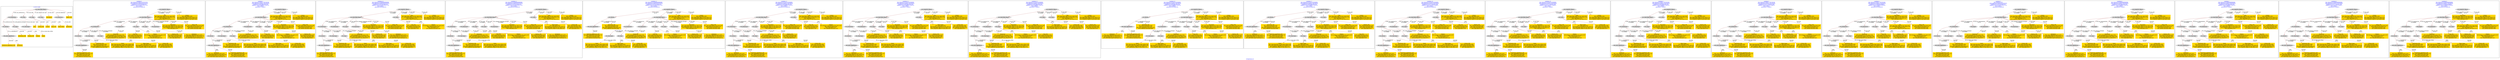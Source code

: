 digraph n0 {
fontcolor="blue"
remincross="true"
label="s29-gilcrease.csv"
subgraph cluster_0 {
label="1-correct model"
n2[style="filled",color="white",fillcolor="lightgray",label="E12_Production1"];
n3[style="filled",color="white",fillcolor="lightgray",label="E21_Person1"];
n4[style="filled",color="white",fillcolor="lightgray",label="E55_Type3"];
n5[style="filled",color="white",fillcolor="lightgray",label="E52_Time-Span1"];
n6[style="filled",color="white",fillcolor="lightgray",label="E82_Actor_Appellation1"];
n7[shape="plaintext",style="filled",fillcolor="gold",label="Attribution_URI"];
n8[style="filled",color="white",fillcolor="lightgray",label="E22_Man-Made_Object1"];
n9[style="filled",color="white",fillcolor="lightgray",label="E35_Title1"];
n10[style="filled",color="white",fillcolor="lightgray",label="E55_Type1"];
n11[style="filled",color="white",fillcolor="lightgray",label="E55_Type2"];
n12[shape="plaintext",style="filled",fillcolor="gold",label="Description"];
n13[style="filled",color="white",fillcolor="lightgray",label="E54_Dimension1"];
n14[shape="plaintext",style="filled",fillcolor="gold",label="Object_URI"];
n15[shape="plaintext",style="filled",fillcolor="gold",label="Title"];
n16[shape="plaintext",style="filled",fillcolor="gold",label="Dated"];
n17[shape="plaintext",style="filled",fillcolor="gold",label="Dimensions"];
n18[shape="plaintext",style="filled",fillcolor="gold",label="Culture_URI"];
n19[shape="plaintext",style="filled",fillcolor="gold",label="Culture"];
n20[shape="plaintext",style="filled",fillcolor="gold",label="Type_URI"];
n21[shape="plaintext",style="filled",fillcolor="gold",label="Object Name"];
n22[shape="plaintext",style="filled",fillcolor="gold",label="Medium_URI"];
n23[shape="plaintext",style="filled",fillcolor="gold",label="Medium"];
n24[shape="plaintext",style="filled",fillcolor="gold",label="Attribution_Appellation_URI"];
n25[shape="plaintext",style="filled",fillcolor="gold",label="Attribution"];
}
subgraph cluster_1 {
label="candidate 0\nlink coherence:0.9583333333333334\nnode coherence:0.9583333333333334\nconfidence:0.4226749336022347\nmapping score:0.5079551365975703\ncost:23.99914\n-precision:0.62-recall:0.65"
n27[style="filled",color="white",fillcolor="lightgray",label="E12_Production1"];
n28[style="filled",color="white",fillcolor="lightgray",label="E21_Person1"];
n29[style="filled",color="white",fillcolor="lightgray",label="E52_Time-Span2"];
n30[style="filled",color="white",fillcolor="lightgray",label="E55_Type1"];
n31[style="filled",color="white",fillcolor="lightgray",label="E82_Actor_Appellation1"];
n32[style="filled",color="white",fillcolor="lightgray",label="E22_Man-Made_Object1"];
n33[style="filled",color="white",fillcolor="lightgray",label="E54_Dimension1"];
n34[style="filled",color="white",fillcolor="lightgray",label="E55_Type2"];
n35[style="filled",color="white",fillcolor="lightgray",label="E55_Type3"];
n36[style="filled",color="white",fillcolor="lightgray",label="E8_Acquisition1"];
n37[style="filled",color="white",fillcolor="lightgray",label="E33_Linguistic_Object2"];
n38[shape="plaintext",style="filled",fillcolor="gold",label="Title\n[E22_Man-Made_Object,P3_has_note,0.297]\n[E73_Information_Object,P3_has_note,0.259]\n[E35_Title,label,0.223]\n[E33_Linguistic_Object,P3_has_note,0.221]"];
n39[shape="plaintext",style="filled",fillcolor="gold",label="Dated\n[E52_Time-Span,P82_at_some_time_within,0.56]\n[E52_Time-Span,P82a_begin_of_the_begin,0.168]\n[E33_Linguistic_Object,P3_has_note,0.151]\n[E73_Information_Object,P3_has_note,0.121]"];
n40[shape="plaintext",style="filled",fillcolor="gold",label="Attribution_URI\n[E21_Person,classLink,0.364]\n[E39_Actor,classLink,0.279]\n[E82_Actor_Appellation,classLink,0.261]\n[E78_Collection,classLink,0.096]"];
n41[shape="plaintext",style="filled",fillcolor="gold",label="Description\n[E22_Man-Made_Object,P3_has_note,0.325]\n[E73_Information_Object,P3_has_note,0.278]\n[E33_Linguistic_Object,P3_has_note,0.23]\n[E35_Title,label,0.167]"];
n42[shape="plaintext",style="filled",fillcolor="gold",label="Object Name\n[E55_Type,label,0.463]\n[E29_Design_or_Procedure,P3_has_note,0.2]\n[E22_Man-Made_Object,P3_has_note,0.178]\n[E33_Linguistic_Object,P3_has_note,0.16]"];
n43[shape="plaintext",style="filled",fillcolor="gold",label="Attribution\n[E82_Actor_Appellation,label,0.491]\n[E22_Man-Made_Object,P3_has_note,0.183]\n[E8_Acquisition,P3_has_note,0.167]\n[E22_Man-Made_Object,classLink,0.16]"];
n44[shape="plaintext",style="filled",fillcolor="gold",label="Culture_URI\n[E55_Type,classLink,0.486]\n[E74_Group,classLink,0.244]\n[E57_Material,classLink,0.233]\n[E55_Type,label,0.037]"];
n45[shape="plaintext",style="filled",fillcolor="gold",label="Attribution_Appellation_URI\n[E82_Actor_Appellation,classLink,0.779]\n[E21_Person,classLink,0.108]\n[E39_Actor,classLink,0.084]\n[E78_Collection,classLink,0.029]"];
n46[shape="plaintext",style="filled",fillcolor="gold",label="Dimensions\n[E54_Dimension,P3_has_note,0.704]\n[E22_Man-Made_Object,classLink,0.115]\n[E22_Man-Made_Object,P3_has_note,0.104]\n[E34_Inscription,P3_has_note,0.077]"];
n47[shape="plaintext",style="filled",fillcolor="gold",label="Type_URI\n[E55_Type,classLink,0.461]\n[E57_Material,classLink,0.205]\n[E74_Group,classLink,0.2]\n[E55_Type,label,0.134]"];
n48[shape="plaintext",style="filled",fillcolor="gold",label="Medium_URI\n[E57_Material,classLink,0.387]\n[E55_Type,classLink,0.358]\n[E74_Group,classLink,0.202]\n[E55_Type,label,0.053]"];
n49[shape="plaintext",style="filled",fillcolor="gold",label="Culture\n[E35_Title,label,0.306]\n[E22_Man-Made_Object,P3_has_note,0.275]\n[E73_Information_Object,P3_has_note,0.23]\n[E33_Linguistic_Object,P3_has_note,0.189]"];
n50[shape="plaintext",style="filled",fillcolor="gold",label="Object_URI\n[E22_Man-Made_Object,classLink,0.594]\n[E78_Collection,classLink,0.172]\n[E38_Image,classLink,0.146]\n[E21_Person,classLink,0.088]"];
n51[shape="plaintext",style="filled",fillcolor="gold",label="Medium\n[E29_Design_or_Procedure,P3_has_note,0.297]\n[E57_Material,label,0.274]\n[E55_Type,label,0.247]\n[E57_Material,classLink,0.182]"];
}
subgraph cluster_2 {
label="candidate 1\nlink coherence:0.9565217391304348\nnode coherence:0.9565217391304348\nconfidence:0.4458768970957294\nmapping score:0.5269900215991976\ncost:22.99922\n-precision:0.7-recall:0.7"
n53[style="filled",color="white",fillcolor="lightgray",label="E12_Production1"];
n54[style="filled",color="white",fillcolor="lightgray",label="E21_Person1"];
n55[style="filled",color="white",fillcolor="lightgray",label="E52_Time-Span2"];
n56[style="filled",color="white",fillcolor="lightgray",label="E55_Type1"];
n57[style="filled",color="white",fillcolor="lightgray",label="E82_Actor_Appellation1"];
n58[style="filled",color="white",fillcolor="lightgray",label="E22_Man-Made_Object1"];
n59[style="filled",color="white",fillcolor="lightgray",label="E54_Dimension1"];
n60[style="filled",color="white",fillcolor="lightgray",label="E55_Type2"];
n61[style="filled",color="white",fillcolor="lightgray",label="E55_Type3"];
n62[style="filled",color="white",fillcolor="lightgray",label="E33_Linguistic_Object2"];
n63[shape="plaintext",style="filled",fillcolor="gold",label="Title\n[E22_Man-Made_Object,P3_has_note,0.297]\n[E73_Information_Object,P3_has_note,0.259]\n[E35_Title,label,0.223]\n[E33_Linguistic_Object,P3_has_note,0.221]"];
n64[shape="plaintext",style="filled",fillcolor="gold",label="Attribution\n[E82_Actor_Appellation,label,0.491]\n[E22_Man-Made_Object,P3_has_note,0.183]\n[E8_Acquisition,P3_has_note,0.167]\n[E22_Man-Made_Object,classLink,0.16]"];
n65[shape="plaintext",style="filled",fillcolor="gold",label="Dated\n[E52_Time-Span,P82_at_some_time_within,0.56]\n[E52_Time-Span,P82a_begin_of_the_begin,0.168]\n[E33_Linguistic_Object,P3_has_note,0.151]\n[E73_Information_Object,P3_has_note,0.121]"];
n66[shape="plaintext",style="filled",fillcolor="gold",label="Attribution_URI\n[E21_Person,classLink,0.364]\n[E39_Actor,classLink,0.279]\n[E82_Actor_Appellation,classLink,0.261]\n[E78_Collection,classLink,0.096]"];
n67[shape="plaintext",style="filled",fillcolor="gold",label="Description\n[E22_Man-Made_Object,P3_has_note,0.325]\n[E73_Information_Object,P3_has_note,0.278]\n[E33_Linguistic_Object,P3_has_note,0.23]\n[E35_Title,label,0.167]"];
n68[shape="plaintext",style="filled",fillcolor="gold",label="Object Name\n[E55_Type,label,0.463]\n[E29_Design_or_Procedure,P3_has_note,0.2]\n[E22_Man-Made_Object,P3_has_note,0.178]\n[E33_Linguistic_Object,P3_has_note,0.16]"];
n69[shape="plaintext",style="filled",fillcolor="gold",label="Culture_URI\n[E55_Type,classLink,0.486]\n[E74_Group,classLink,0.244]\n[E57_Material,classLink,0.233]\n[E55_Type,label,0.037]"];
n70[shape="plaintext",style="filled",fillcolor="gold",label="Attribution_Appellation_URI\n[E82_Actor_Appellation,classLink,0.779]\n[E21_Person,classLink,0.108]\n[E39_Actor,classLink,0.084]\n[E78_Collection,classLink,0.029]"];
n71[shape="plaintext",style="filled",fillcolor="gold",label="Dimensions\n[E54_Dimension,P3_has_note,0.704]\n[E22_Man-Made_Object,classLink,0.115]\n[E22_Man-Made_Object,P3_has_note,0.104]\n[E34_Inscription,P3_has_note,0.077]"];
n72[shape="plaintext",style="filled",fillcolor="gold",label="Type_URI\n[E55_Type,classLink,0.461]\n[E57_Material,classLink,0.205]\n[E74_Group,classLink,0.2]\n[E55_Type,label,0.134]"];
n73[shape="plaintext",style="filled",fillcolor="gold",label="Medium_URI\n[E57_Material,classLink,0.387]\n[E55_Type,classLink,0.358]\n[E74_Group,classLink,0.202]\n[E55_Type,label,0.053]"];
n74[shape="plaintext",style="filled",fillcolor="gold",label="Culture\n[E35_Title,label,0.306]\n[E22_Man-Made_Object,P3_has_note,0.275]\n[E73_Information_Object,P3_has_note,0.23]\n[E33_Linguistic_Object,P3_has_note,0.189]"];
n75[shape="plaintext",style="filled",fillcolor="gold",label="Object_URI\n[E22_Man-Made_Object,classLink,0.594]\n[E78_Collection,classLink,0.172]\n[E38_Image,classLink,0.146]\n[E21_Person,classLink,0.088]"];
n76[shape="plaintext",style="filled",fillcolor="gold",label="Medium\n[E29_Design_or_Procedure,P3_has_note,0.297]\n[E57_Material,label,0.274]\n[E55_Type,label,0.247]\n[E57_Material,classLink,0.182]"];
}
subgraph cluster_3 {
label="candidate 10\nlink coherence:0.9166666666666666\nnode coherence:0.9583333333333334\nconfidence:0.4226749336022347\nmapping score:0.5079551365975703\ncost:23.99917\n-precision:0.58-recall:0.61"
n78[style="filled",color="white",fillcolor="lightgray",label="E12_Production1"];
n79[style="filled",color="white",fillcolor="lightgray",label="E21_Person1"];
n80[style="filled",color="white",fillcolor="lightgray",label="E52_Time-Span2"];
n81[style="filled",color="white",fillcolor="lightgray",label="E55_Type1"];
n82[style="filled",color="white",fillcolor="lightgray",label="E82_Actor_Appellation1"];
n83[style="filled",color="white",fillcolor="lightgray",label="E22_Man-Made_Object1"];
n84[style="filled",color="white",fillcolor="lightgray",label="E54_Dimension1"];
n85[style="filled",color="white",fillcolor="lightgray",label="E55_Type3"];
n86[style="filled",color="white",fillcolor="lightgray",label="E8_Acquisition1"];
n87[style="filled",color="white",fillcolor="lightgray",label="E33_Linguistic_Object2"];
n88[style="filled",color="white",fillcolor="lightgray",label="E55_Type2"];
n89[shape="plaintext",style="filled",fillcolor="gold",label="Title\n[E22_Man-Made_Object,P3_has_note,0.297]\n[E73_Information_Object,P3_has_note,0.259]\n[E35_Title,label,0.223]\n[E33_Linguistic_Object,P3_has_note,0.221]"];
n90[shape="plaintext",style="filled",fillcolor="gold",label="Dated\n[E52_Time-Span,P82_at_some_time_within,0.56]\n[E52_Time-Span,P82a_begin_of_the_begin,0.168]\n[E33_Linguistic_Object,P3_has_note,0.151]\n[E73_Information_Object,P3_has_note,0.121]"];
n91[shape="plaintext",style="filled",fillcolor="gold",label="Attribution_URI\n[E21_Person,classLink,0.364]\n[E39_Actor,classLink,0.279]\n[E82_Actor_Appellation,classLink,0.261]\n[E78_Collection,classLink,0.096]"];
n92[shape="plaintext",style="filled",fillcolor="gold",label="Description\n[E22_Man-Made_Object,P3_has_note,0.325]\n[E73_Information_Object,P3_has_note,0.278]\n[E33_Linguistic_Object,P3_has_note,0.23]\n[E35_Title,label,0.167]"];
n93[shape="plaintext",style="filled",fillcolor="gold",label="Object Name\n[E55_Type,label,0.463]\n[E29_Design_or_Procedure,P3_has_note,0.2]\n[E22_Man-Made_Object,P3_has_note,0.178]\n[E33_Linguistic_Object,P3_has_note,0.16]"];
n94[shape="plaintext",style="filled",fillcolor="gold",label="Attribution\n[E82_Actor_Appellation,label,0.491]\n[E22_Man-Made_Object,P3_has_note,0.183]\n[E8_Acquisition,P3_has_note,0.167]\n[E22_Man-Made_Object,classLink,0.16]"];
n95[shape="plaintext",style="filled",fillcolor="gold",label="Culture_URI\n[E55_Type,classLink,0.486]\n[E74_Group,classLink,0.244]\n[E57_Material,classLink,0.233]\n[E55_Type,label,0.037]"];
n96[shape="plaintext",style="filled",fillcolor="gold",label="Attribution_Appellation_URI\n[E82_Actor_Appellation,classLink,0.779]\n[E21_Person,classLink,0.108]\n[E39_Actor,classLink,0.084]\n[E78_Collection,classLink,0.029]"];
n97[shape="plaintext",style="filled",fillcolor="gold",label="Dimensions\n[E54_Dimension,P3_has_note,0.704]\n[E22_Man-Made_Object,classLink,0.115]\n[E22_Man-Made_Object,P3_has_note,0.104]\n[E34_Inscription,P3_has_note,0.077]"];
n98[shape="plaintext",style="filled",fillcolor="gold",label="Type_URI\n[E55_Type,classLink,0.461]\n[E57_Material,classLink,0.205]\n[E74_Group,classLink,0.2]\n[E55_Type,label,0.134]"];
n99[shape="plaintext",style="filled",fillcolor="gold",label="Medium_URI\n[E57_Material,classLink,0.387]\n[E55_Type,classLink,0.358]\n[E74_Group,classLink,0.202]\n[E55_Type,label,0.053]"];
n100[shape="plaintext",style="filled",fillcolor="gold",label="Culture\n[E35_Title,label,0.306]\n[E22_Man-Made_Object,P3_has_note,0.275]\n[E73_Information_Object,P3_has_note,0.23]\n[E33_Linguistic_Object,P3_has_note,0.189]"];
n101[shape="plaintext",style="filled",fillcolor="gold",label="Object_URI\n[E22_Man-Made_Object,classLink,0.594]\n[E78_Collection,classLink,0.172]\n[E38_Image,classLink,0.146]\n[E21_Person,classLink,0.088]"];
n102[shape="plaintext",style="filled",fillcolor="gold",label="Medium\n[E29_Design_or_Procedure,P3_has_note,0.297]\n[E57_Material,label,0.274]\n[E55_Type,label,0.247]\n[E57_Material,classLink,0.182]"];
}
subgraph cluster_4 {
label="candidate 11\nlink coherence:0.9166666666666666\nnode coherence:0.9583333333333334\nconfidence:0.4226749336022347\nmapping score:0.5079551365975703\ncost:23.99923\n-precision:0.62-recall:0.65"
n104[style="filled",color="white",fillcolor="lightgray",label="E12_Production1"];
n105[style="filled",color="white",fillcolor="lightgray",label="E21_Person1"];
n106[style="filled",color="white",fillcolor="lightgray",label="E52_Time-Span2"];
n107[style="filled",color="white",fillcolor="lightgray",label="E82_Actor_Appellation1"];
n108[style="filled",color="white",fillcolor="lightgray",label="E22_Man-Made_Object1"];
n109[style="filled",color="white",fillcolor="lightgray",label="E54_Dimension1"];
n110[style="filled",color="white",fillcolor="lightgray",label="E55_Type2"];
n111[style="filled",color="white",fillcolor="lightgray",label="E55_Type3"];
n112[style="filled",color="white",fillcolor="lightgray",label="E8_Acquisition1"];
n113[style="filled",color="white",fillcolor="lightgray",label="E33_Linguistic_Object2"];
n114[style="filled",color="white",fillcolor="lightgray",label="E55_Type1"];
n115[shape="plaintext",style="filled",fillcolor="gold",label="Title\n[E22_Man-Made_Object,P3_has_note,0.297]\n[E73_Information_Object,P3_has_note,0.259]\n[E35_Title,label,0.223]\n[E33_Linguistic_Object,P3_has_note,0.221]"];
n116[shape="plaintext",style="filled",fillcolor="gold",label="Dated\n[E52_Time-Span,P82_at_some_time_within,0.56]\n[E52_Time-Span,P82a_begin_of_the_begin,0.168]\n[E33_Linguistic_Object,P3_has_note,0.151]\n[E73_Information_Object,P3_has_note,0.121]"];
n117[shape="plaintext",style="filled",fillcolor="gold",label="Attribution_URI\n[E21_Person,classLink,0.364]\n[E39_Actor,classLink,0.279]\n[E82_Actor_Appellation,classLink,0.261]\n[E78_Collection,classLink,0.096]"];
n118[shape="plaintext",style="filled",fillcolor="gold",label="Description\n[E22_Man-Made_Object,P3_has_note,0.325]\n[E73_Information_Object,P3_has_note,0.278]\n[E33_Linguistic_Object,P3_has_note,0.23]\n[E35_Title,label,0.167]"];
n119[shape="plaintext",style="filled",fillcolor="gold",label="Object Name\n[E55_Type,label,0.463]\n[E29_Design_or_Procedure,P3_has_note,0.2]\n[E22_Man-Made_Object,P3_has_note,0.178]\n[E33_Linguistic_Object,P3_has_note,0.16]"];
n120[shape="plaintext",style="filled",fillcolor="gold",label="Attribution\n[E82_Actor_Appellation,label,0.491]\n[E22_Man-Made_Object,P3_has_note,0.183]\n[E8_Acquisition,P3_has_note,0.167]\n[E22_Man-Made_Object,classLink,0.16]"];
n121[shape="plaintext",style="filled",fillcolor="gold",label="Culture_URI\n[E55_Type,classLink,0.486]\n[E74_Group,classLink,0.244]\n[E57_Material,classLink,0.233]\n[E55_Type,label,0.037]"];
n122[shape="plaintext",style="filled",fillcolor="gold",label="Attribution_Appellation_URI\n[E82_Actor_Appellation,classLink,0.779]\n[E21_Person,classLink,0.108]\n[E39_Actor,classLink,0.084]\n[E78_Collection,classLink,0.029]"];
n123[shape="plaintext",style="filled",fillcolor="gold",label="Dimensions\n[E54_Dimension,P3_has_note,0.704]\n[E22_Man-Made_Object,classLink,0.115]\n[E22_Man-Made_Object,P3_has_note,0.104]\n[E34_Inscription,P3_has_note,0.077]"];
n124[shape="plaintext",style="filled",fillcolor="gold",label="Type_URI\n[E55_Type,classLink,0.461]\n[E57_Material,classLink,0.205]\n[E74_Group,classLink,0.2]\n[E55_Type,label,0.134]"];
n125[shape="plaintext",style="filled",fillcolor="gold",label="Medium_URI\n[E57_Material,classLink,0.387]\n[E55_Type,classLink,0.358]\n[E74_Group,classLink,0.202]\n[E55_Type,label,0.053]"];
n126[shape="plaintext",style="filled",fillcolor="gold",label="Culture\n[E35_Title,label,0.306]\n[E22_Man-Made_Object,P3_has_note,0.275]\n[E73_Information_Object,P3_has_note,0.23]\n[E33_Linguistic_Object,P3_has_note,0.189]"];
n127[shape="plaintext",style="filled",fillcolor="gold",label="Object_URI\n[E22_Man-Made_Object,classLink,0.594]\n[E78_Collection,classLink,0.172]\n[E38_Image,classLink,0.146]\n[E21_Person,classLink,0.088]"];
n128[shape="plaintext",style="filled",fillcolor="gold",label="Medium\n[E29_Design_or_Procedure,P3_has_note,0.297]\n[E57_Material,label,0.274]\n[E55_Type,label,0.247]\n[E57_Material,classLink,0.182]"];
}
subgraph cluster_5 {
label="candidate 12\nlink coherence:0.9166666666666666\nnode coherence:0.9583333333333334\nconfidence:0.4226749336022347\nmapping score:0.5079551365975703\ncost:23.99928\n-precision:0.58-recall:0.61"
n130[style="filled",color="white",fillcolor="lightgray",label="E12_Production1"];
n131[style="filled",color="white",fillcolor="lightgray",label="E52_Time-Span2"];
n132[style="filled",color="white",fillcolor="lightgray",label="E55_Type1"];
n133[style="filled",color="white",fillcolor="lightgray",label="E21_Person1"];
n134[style="filled",color="white",fillcolor="lightgray",label="E82_Actor_Appellation1"];
n135[style="filled",color="white",fillcolor="lightgray",label="E22_Man-Made_Object1"];
n136[style="filled",color="white",fillcolor="lightgray",label="E54_Dimension1"];
n137[style="filled",color="white",fillcolor="lightgray",label="E55_Type2"];
n138[style="filled",color="white",fillcolor="lightgray",label="E55_Type3"];
n139[style="filled",color="white",fillcolor="lightgray",label="E8_Acquisition1"];
n140[style="filled",color="white",fillcolor="lightgray",label="E33_Linguistic_Object2"];
n141[shape="plaintext",style="filled",fillcolor="gold",label="Title\n[E22_Man-Made_Object,P3_has_note,0.297]\n[E73_Information_Object,P3_has_note,0.259]\n[E35_Title,label,0.223]\n[E33_Linguistic_Object,P3_has_note,0.221]"];
n142[shape="plaintext",style="filled",fillcolor="gold",label="Dated\n[E52_Time-Span,P82_at_some_time_within,0.56]\n[E52_Time-Span,P82a_begin_of_the_begin,0.168]\n[E33_Linguistic_Object,P3_has_note,0.151]\n[E73_Information_Object,P3_has_note,0.121]"];
n143[shape="plaintext",style="filled",fillcolor="gold",label="Attribution_URI\n[E21_Person,classLink,0.364]\n[E39_Actor,classLink,0.279]\n[E82_Actor_Appellation,classLink,0.261]\n[E78_Collection,classLink,0.096]"];
n144[shape="plaintext",style="filled",fillcolor="gold",label="Description\n[E22_Man-Made_Object,P3_has_note,0.325]\n[E73_Information_Object,P3_has_note,0.278]\n[E33_Linguistic_Object,P3_has_note,0.23]\n[E35_Title,label,0.167]"];
n145[shape="plaintext",style="filled",fillcolor="gold",label="Object Name\n[E55_Type,label,0.463]\n[E29_Design_or_Procedure,P3_has_note,0.2]\n[E22_Man-Made_Object,P3_has_note,0.178]\n[E33_Linguistic_Object,P3_has_note,0.16]"];
n146[shape="plaintext",style="filled",fillcolor="gold",label="Attribution\n[E82_Actor_Appellation,label,0.491]\n[E22_Man-Made_Object,P3_has_note,0.183]\n[E8_Acquisition,P3_has_note,0.167]\n[E22_Man-Made_Object,classLink,0.16]"];
n147[shape="plaintext",style="filled",fillcolor="gold",label="Culture_URI\n[E55_Type,classLink,0.486]\n[E74_Group,classLink,0.244]\n[E57_Material,classLink,0.233]\n[E55_Type,label,0.037]"];
n148[shape="plaintext",style="filled",fillcolor="gold",label="Attribution_Appellation_URI\n[E82_Actor_Appellation,classLink,0.779]\n[E21_Person,classLink,0.108]\n[E39_Actor,classLink,0.084]\n[E78_Collection,classLink,0.029]"];
n149[shape="plaintext",style="filled",fillcolor="gold",label="Dimensions\n[E54_Dimension,P3_has_note,0.704]\n[E22_Man-Made_Object,classLink,0.115]\n[E22_Man-Made_Object,P3_has_note,0.104]\n[E34_Inscription,P3_has_note,0.077]"];
n150[shape="plaintext",style="filled",fillcolor="gold",label="Type_URI\n[E55_Type,classLink,0.461]\n[E57_Material,classLink,0.205]\n[E74_Group,classLink,0.2]\n[E55_Type,label,0.134]"];
n151[shape="plaintext",style="filled",fillcolor="gold",label="Medium_URI\n[E57_Material,classLink,0.387]\n[E55_Type,classLink,0.358]\n[E74_Group,classLink,0.202]\n[E55_Type,label,0.053]"];
n152[shape="plaintext",style="filled",fillcolor="gold",label="Culture\n[E35_Title,label,0.306]\n[E22_Man-Made_Object,P3_has_note,0.275]\n[E73_Information_Object,P3_has_note,0.23]\n[E33_Linguistic_Object,P3_has_note,0.189]"];
n153[shape="plaintext",style="filled",fillcolor="gold",label="Object_URI\n[E22_Man-Made_Object,classLink,0.594]\n[E78_Collection,classLink,0.172]\n[E38_Image,classLink,0.146]\n[E21_Person,classLink,0.088]"];
n154[shape="plaintext",style="filled",fillcolor="gold",label="Medium\n[E29_Design_or_Procedure,P3_has_note,0.297]\n[E57_Material,label,0.274]\n[E55_Type,label,0.247]\n[E57_Material,classLink,0.182]"];
}
subgraph cluster_6 {
label="candidate 13\nlink coherence:0.9130434782608695\nnode coherence:0.9565217391304348\nconfidence:0.4458768970957294\nmapping score:0.5269900215991976\ncost:22.99925\n-precision:0.65-recall:0.65"
n156[style="filled",color="white",fillcolor="lightgray",label="E12_Production1"];
n157[style="filled",color="white",fillcolor="lightgray",label="E21_Person1"];
n158[style="filled",color="white",fillcolor="lightgray",label="E52_Time-Span2"];
n159[style="filled",color="white",fillcolor="lightgray",label="E55_Type1"];
n160[style="filled",color="white",fillcolor="lightgray",label="E82_Actor_Appellation1"];
n161[style="filled",color="white",fillcolor="lightgray",label="E22_Man-Made_Object1"];
n162[style="filled",color="white",fillcolor="lightgray",label="E54_Dimension1"];
n163[style="filled",color="white",fillcolor="lightgray",label="E55_Type3"];
n164[style="filled",color="white",fillcolor="lightgray",label="E33_Linguistic_Object2"];
n165[style="filled",color="white",fillcolor="lightgray",label="E55_Type2"];
n166[shape="plaintext",style="filled",fillcolor="gold",label="Title\n[E22_Man-Made_Object,P3_has_note,0.297]\n[E73_Information_Object,P3_has_note,0.259]\n[E35_Title,label,0.223]\n[E33_Linguistic_Object,P3_has_note,0.221]"];
n167[shape="plaintext",style="filled",fillcolor="gold",label="Attribution\n[E82_Actor_Appellation,label,0.491]\n[E22_Man-Made_Object,P3_has_note,0.183]\n[E8_Acquisition,P3_has_note,0.167]\n[E22_Man-Made_Object,classLink,0.16]"];
n168[shape="plaintext",style="filled",fillcolor="gold",label="Dated\n[E52_Time-Span,P82_at_some_time_within,0.56]\n[E52_Time-Span,P82a_begin_of_the_begin,0.168]\n[E33_Linguistic_Object,P3_has_note,0.151]\n[E73_Information_Object,P3_has_note,0.121]"];
n169[shape="plaintext",style="filled",fillcolor="gold",label="Attribution_URI\n[E21_Person,classLink,0.364]\n[E39_Actor,classLink,0.279]\n[E82_Actor_Appellation,classLink,0.261]\n[E78_Collection,classLink,0.096]"];
n170[shape="plaintext",style="filled",fillcolor="gold",label="Description\n[E22_Man-Made_Object,P3_has_note,0.325]\n[E73_Information_Object,P3_has_note,0.278]\n[E33_Linguistic_Object,P3_has_note,0.23]\n[E35_Title,label,0.167]"];
n171[shape="plaintext",style="filled",fillcolor="gold",label="Object Name\n[E55_Type,label,0.463]\n[E29_Design_or_Procedure,P3_has_note,0.2]\n[E22_Man-Made_Object,P3_has_note,0.178]\n[E33_Linguistic_Object,P3_has_note,0.16]"];
n172[shape="plaintext",style="filled",fillcolor="gold",label="Culture_URI\n[E55_Type,classLink,0.486]\n[E74_Group,classLink,0.244]\n[E57_Material,classLink,0.233]\n[E55_Type,label,0.037]"];
n173[shape="plaintext",style="filled",fillcolor="gold",label="Attribution_Appellation_URI\n[E82_Actor_Appellation,classLink,0.779]\n[E21_Person,classLink,0.108]\n[E39_Actor,classLink,0.084]\n[E78_Collection,classLink,0.029]"];
n174[shape="plaintext",style="filled",fillcolor="gold",label="Dimensions\n[E54_Dimension,P3_has_note,0.704]\n[E22_Man-Made_Object,classLink,0.115]\n[E22_Man-Made_Object,P3_has_note,0.104]\n[E34_Inscription,P3_has_note,0.077]"];
n175[shape="plaintext",style="filled",fillcolor="gold",label="Type_URI\n[E55_Type,classLink,0.461]\n[E57_Material,classLink,0.205]\n[E74_Group,classLink,0.2]\n[E55_Type,label,0.134]"];
n176[shape="plaintext",style="filled",fillcolor="gold",label="Medium_URI\n[E57_Material,classLink,0.387]\n[E55_Type,classLink,0.358]\n[E74_Group,classLink,0.202]\n[E55_Type,label,0.053]"];
n177[shape="plaintext",style="filled",fillcolor="gold",label="Culture\n[E35_Title,label,0.306]\n[E22_Man-Made_Object,P3_has_note,0.275]\n[E73_Information_Object,P3_has_note,0.23]\n[E33_Linguistic_Object,P3_has_note,0.189]"];
n178[shape="plaintext",style="filled",fillcolor="gold",label="Object_URI\n[E22_Man-Made_Object,classLink,0.594]\n[E78_Collection,classLink,0.172]\n[E38_Image,classLink,0.146]\n[E21_Person,classLink,0.088]"];
n179[shape="plaintext",style="filled",fillcolor="gold",label="Medium\n[E29_Design_or_Procedure,P3_has_note,0.297]\n[E57_Material,label,0.274]\n[E55_Type,label,0.247]\n[E57_Material,classLink,0.182]"];
}
subgraph cluster_7 {
label="candidate 14\nlink coherence:0.9130434782608695\nnode coherence:0.9565217391304348\nconfidence:0.4458768970957294\nmapping score:0.5269900215991976\ncost:22.99931\n-precision:0.7-recall:0.7"
n181[style="filled",color="white",fillcolor="lightgray",label="E12_Production1"];
n182[style="filled",color="white",fillcolor="lightgray",label="E21_Person1"];
n183[style="filled",color="white",fillcolor="lightgray",label="E52_Time-Span2"];
n184[style="filled",color="white",fillcolor="lightgray",label="E82_Actor_Appellation1"];
n185[style="filled",color="white",fillcolor="lightgray",label="E22_Man-Made_Object1"];
n186[style="filled",color="white",fillcolor="lightgray",label="E54_Dimension1"];
n187[style="filled",color="white",fillcolor="lightgray",label="E55_Type2"];
n188[style="filled",color="white",fillcolor="lightgray",label="E55_Type3"];
n189[style="filled",color="white",fillcolor="lightgray",label="E33_Linguistic_Object2"];
n190[style="filled",color="white",fillcolor="lightgray",label="E55_Type1"];
n191[shape="plaintext",style="filled",fillcolor="gold",label="Title\n[E22_Man-Made_Object,P3_has_note,0.297]\n[E73_Information_Object,P3_has_note,0.259]\n[E35_Title,label,0.223]\n[E33_Linguistic_Object,P3_has_note,0.221]"];
n192[shape="plaintext",style="filled",fillcolor="gold",label="Attribution\n[E82_Actor_Appellation,label,0.491]\n[E22_Man-Made_Object,P3_has_note,0.183]\n[E8_Acquisition,P3_has_note,0.167]\n[E22_Man-Made_Object,classLink,0.16]"];
n193[shape="plaintext",style="filled",fillcolor="gold",label="Dated\n[E52_Time-Span,P82_at_some_time_within,0.56]\n[E52_Time-Span,P82a_begin_of_the_begin,0.168]\n[E33_Linguistic_Object,P3_has_note,0.151]\n[E73_Information_Object,P3_has_note,0.121]"];
n194[shape="plaintext",style="filled",fillcolor="gold",label="Attribution_URI\n[E21_Person,classLink,0.364]\n[E39_Actor,classLink,0.279]\n[E82_Actor_Appellation,classLink,0.261]\n[E78_Collection,classLink,0.096]"];
n195[shape="plaintext",style="filled",fillcolor="gold",label="Description\n[E22_Man-Made_Object,P3_has_note,0.325]\n[E73_Information_Object,P3_has_note,0.278]\n[E33_Linguistic_Object,P3_has_note,0.23]\n[E35_Title,label,0.167]"];
n196[shape="plaintext",style="filled",fillcolor="gold",label="Object Name\n[E55_Type,label,0.463]\n[E29_Design_or_Procedure,P3_has_note,0.2]\n[E22_Man-Made_Object,P3_has_note,0.178]\n[E33_Linguistic_Object,P3_has_note,0.16]"];
n197[shape="plaintext",style="filled",fillcolor="gold",label="Culture_URI\n[E55_Type,classLink,0.486]\n[E74_Group,classLink,0.244]\n[E57_Material,classLink,0.233]\n[E55_Type,label,0.037]"];
n198[shape="plaintext",style="filled",fillcolor="gold",label="Attribution_Appellation_URI\n[E82_Actor_Appellation,classLink,0.779]\n[E21_Person,classLink,0.108]\n[E39_Actor,classLink,0.084]\n[E78_Collection,classLink,0.029]"];
n199[shape="plaintext",style="filled",fillcolor="gold",label="Dimensions\n[E54_Dimension,P3_has_note,0.704]\n[E22_Man-Made_Object,classLink,0.115]\n[E22_Man-Made_Object,P3_has_note,0.104]\n[E34_Inscription,P3_has_note,0.077]"];
n200[shape="plaintext",style="filled",fillcolor="gold",label="Type_URI\n[E55_Type,classLink,0.461]\n[E57_Material,classLink,0.205]\n[E74_Group,classLink,0.2]\n[E55_Type,label,0.134]"];
n201[shape="plaintext",style="filled",fillcolor="gold",label="Medium_URI\n[E57_Material,classLink,0.387]\n[E55_Type,classLink,0.358]\n[E74_Group,classLink,0.202]\n[E55_Type,label,0.053]"];
n202[shape="plaintext",style="filled",fillcolor="gold",label="Culture\n[E35_Title,label,0.306]\n[E22_Man-Made_Object,P3_has_note,0.275]\n[E73_Information_Object,P3_has_note,0.23]\n[E33_Linguistic_Object,P3_has_note,0.189]"];
n203[shape="plaintext",style="filled",fillcolor="gold",label="Object_URI\n[E22_Man-Made_Object,classLink,0.594]\n[E78_Collection,classLink,0.172]\n[E38_Image,classLink,0.146]\n[E21_Person,classLink,0.088]"];
n204[shape="plaintext",style="filled",fillcolor="gold",label="Medium\n[E29_Design_or_Procedure,P3_has_note,0.297]\n[E57_Material,label,0.274]\n[E55_Type,label,0.247]\n[E57_Material,classLink,0.182]"];
}
subgraph cluster_8 {
label="candidate 15\nlink coherence:0.9130434782608695\nnode coherence:0.9565217391304348\nconfidence:0.4458768970957294\nmapping score:0.5269900215991976\ncost:22.99935\n-precision:0.7-recall:0.7"
n206[style="filled",color="white",fillcolor="lightgray",label="E12_Production1"];
n207[style="filled",color="white",fillcolor="lightgray",label="E21_Person1"];
n208[style="filled",color="white",fillcolor="lightgray",label="E52_Time-Span2"];
n209[style="filled",color="white",fillcolor="lightgray",label="E82_Actor_Appellation1"];
n210[style="filled",color="white",fillcolor="lightgray",label="E22_Man-Made_Object1"];
n211[style="filled",color="white",fillcolor="lightgray",label="E54_Dimension1"];
n212[style="filled",color="white",fillcolor="lightgray",label="E55_Type3"];
n213[style="filled",color="white",fillcolor="lightgray",label="E33_Linguistic_Object2"];
n214[style="filled",color="white",fillcolor="lightgray",label="E55_Type1"];
n215[style="filled",color="white",fillcolor="lightgray",label="E55_Type4"];
n216[shape="plaintext",style="filled",fillcolor="gold",label="Title\n[E22_Man-Made_Object,P3_has_note,0.297]\n[E73_Information_Object,P3_has_note,0.259]\n[E35_Title,label,0.223]\n[E33_Linguistic_Object,P3_has_note,0.221]"];
n217[shape="plaintext",style="filled",fillcolor="gold",label="Attribution\n[E82_Actor_Appellation,label,0.491]\n[E22_Man-Made_Object,P3_has_note,0.183]\n[E8_Acquisition,P3_has_note,0.167]\n[E22_Man-Made_Object,classLink,0.16]"];
n218[shape="plaintext",style="filled",fillcolor="gold",label="Dated\n[E52_Time-Span,P82_at_some_time_within,0.56]\n[E52_Time-Span,P82a_begin_of_the_begin,0.168]\n[E33_Linguistic_Object,P3_has_note,0.151]\n[E73_Information_Object,P3_has_note,0.121]"];
n219[shape="plaintext",style="filled",fillcolor="gold",label="Attribution_URI\n[E21_Person,classLink,0.364]\n[E39_Actor,classLink,0.279]\n[E82_Actor_Appellation,classLink,0.261]\n[E78_Collection,classLink,0.096]"];
n220[shape="plaintext",style="filled",fillcolor="gold",label="Description\n[E22_Man-Made_Object,P3_has_note,0.325]\n[E73_Information_Object,P3_has_note,0.278]\n[E33_Linguistic_Object,P3_has_note,0.23]\n[E35_Title,label,0.167]"];
n221[shape="plaintext",style="filled",fillcolor="gold",label="Object Name\n[E55_Type,label,0.463]\n[E29_Design_or_Procedure,P3_has_note,0.2]\n[E22_Man-Made_Object,P3_has_note,0.178]\n[E33_Linguistic_Object,P3_has_note,0.16]"];
n222[shape="plaintext",style="filled",fillcolor="gold",label="Medium\n[E29_Design_or_Procedure,P3_has_note,0.297]\n[E57_Material,label,0.274]\n[E55_Type,label,0.247]\n[E57_Material,classLink,0.182]"];
n223[shape="plaintext",style="filled",fillcolor="gold",label="Culture_URI\n[E55_Type,classLink,0.486]\n[E74_Group,classLink,0.244]\n[E57_Material,classLink,0.233]\n[E55_Type,label,0.037]"];
n224[shape="plaintext",style="filled",fillcolor="gold",label="Attribution_Appellation_URI\n[E82_Actor_Appellation,classLink,0.779]\n[E21_Person,classLink,0.108]\n[E39_Actor,classLink,0.084]\n[E78_Collection,classLink,0.029]"];
n225[shape="plaintext",style="filled",fillcolor="gold",label="Dimensions\n[E54_Dimension,P3_has_note,0.704]\n[E22_Man-Made_Object,classLink,0.115]\n[E22_Man-Made_Object,P3_has_note,0.104]\n[E34_Inscription,P3_has_note,0.077]"];
n226[shape="plaintext",style="filled",fillcolor="gold",label="Type_URI\n[E55_Type,classLink,0.461]\n[E57_Material,classLink,0.205]\n[E74_Group,classLink,0.2]\n[E55_Type,label,0.134]"];
n227[shape="plaintext",style="filled",fillcolor="gold",label="Medium_URI\n[E57_Material,classLink,0.387]\n[E55_Type,classLink,0.358]\n[E74_Group,classLink,0.202]\n[E55_Type,label,0.053]"];
n228[shape="plaintext",style="filled",fillcolor="gold",label="Culture\n[E35_Title,label,0.306]\n[E22_Man-Made_Object,P3_has_note,0.275]\n[E73_Information_Object,P3_has_note,0.23]\n[E33_Linguistic_Object,P3_has_note,0.189]"];
n229[shape="plaintext",style="filled",fillcolor="gold",label="Object_URI\n[E22_Man-Made_Object,classLink,0.594]\n[E78_Collection,classLink,0.172]\n[E38_Image,classLink,0.146]\n[E21_Person,classLink,0.088]"];
}
subgraph cluster_9 {
label="candidate 16\nlink coherence:0.9130434782608695\nnode coherence:0.9565217391304348\nconfidence:0.4458768970957294\nmapping score:0.5269900215991976\ncost:22.99936\n-precision:0.65-recall:0.65"
n231[style="filled",color="white",fillcolor="lightgray",label="E12_Production1"];
n232[style="filled",color="white",fillcolor="lightgray",label="E52_Time-Span2"];
n233[style="filled",color="white",fillcolor="lightgray",label="E55_Type1"];
n234[style="filled",color="white",fillcolor="lightgray",label="E21_Person1"];
n235[style="filled",color="white",fillcolor="lightgray",label="E82_Actor_Appellation1"];
n236[style="filled",color="white",fillcolor="lightgray",label="E22_Man-Made_Object1"];
n237[style="filled",color="white",fillcolor="lightgray",label="E54_Dimension1"];
n238[style="filled",color="white",fillcolor="lightgray",label="E55_Type2"];
n239[style="filled",color="white",fillcolor="lightgray",label="E55_Type3"];
n240[style="filled",color="white",fillcolor="lightgray",label="E33_Linguistic_Object2"];
n241[shape="plaintext",style="filled",fillcolor="gold",label="Title\n[E22_Man-Made_Object,P3_has_note,0.297]\n[E73_Information_Object,P3_has_note,0.259]\n[E35_Title,label,0.223]\n[E33_Linguistic_Object,P3_has_note,0.221]"];
n242[shape="plaintext",style="filled",fillcolor="gold",label="Attribution\n[E82_Actor_Appellation,label,0.491]\n[E22_Man-Made_Object,P3_has_note,0.183]\n[E8_Acquisition,P3_has_note,0.167]\n[E22_Man-Made_Object,classLink,0.16]"];
n243[shape="plaintext",style="filled",fillcolor="gold",label="Dated\n[E52_Time-Span,P82_at_some_time_within,0.56]\n[E52_Time-Span,P82a_begin_of_the_begin,0.168]\n[E33_Linguistic_Object,P3_has_note,0.151]\n[E73_Information_Object,P3_has_note,0.121]"];
n244[shape="plaintext",style="filled",fillcolor="gold",label="Attribution_URI\n[E21_Person,classLink,0.364]\n[E39_Actor,classLink,0.279]\n[E82_Actor_Appellation,classLink,0.261]\n[E78_Collection,classLink,0.096]"];
n245[shape="plaintext",style="filled",fillcolor="gold",label="Description\n[E22_Man-Made_Object,P3_has_note,0.325]\n[E73_Information_Object,P3_has_note,0.278]\n[E33_Linguistic_Object,P3_has_note,0.23]\n[E35_Title,label,0.167]"];
n246[shape="plaintext",style="filled",fillcolor="gold",label="Object Name\n[E55_Type,label,0.463]\n[E29_Design_or_Procedure,P3_has_note,0.2]\n[E22_Man-Made_Object,P3_has_note,0.178]\n[E33_Linguistic_Object,P3_has_note,0.16]"];
n247[shape="plaintext",style="filled",fillcolor="gold",label="Culture_URI\n[E55_Type,classLink,0.486]\n[E74_Group,classLink,0.244]\n[E57_Material,classLink,0.233]\n[E55_Type,label,0.037]"];
n248[shape="plaintext",style="filled",fillcolor="gold",label="Attribution_Appellation_URI\n[E82_Actor_Appellation,classLink,0.779]\n[E21_Person,classLink,0.108]\n[E39_Actor,classLink,0.084]\n[E78_Collection,classLink,0.029]"];
n249[shape="plaintext",style="filled",fillcolor="gold",label="Dimensions\n[E54_Dimension,P3_has_note,0.704]\n[E22_Man-Made_Object,classLink,0.115]\n[E22_Man-Made_Object,P3_has_note,0.104]\n[E34_Inscription,P3_has_note,0.077]"];
n250[shape="plaintext",style="filled",fillcolor="gold",label="Type_URI\n[E55_Type,classLink,0.461]\n[E57_Material,classLink,0.205]\n[E74_Group,classLink,0.2]\n[E55_Type,label,0.134]"];
n251[shape="plaintext",style="filled",fillcolor="gold",label="Medium_URI\n[E57_Material,classLink,0.387]\n[E55_Type,classLink,0.358]\n[E74_Group,classLink,0.202]\n[E55_Type,label,0.053]"];
n252[shape="plaintext",style="filled",fillcolor="gold",label="Culture\n[E35_Title,label,0.306]\n[E22_Man-Made_Object,P3_has_note,0.275]\n[E73_Information_Object,P3_has_note,0.23]\n[E33_Linguistic_Object,P3_has_note,0.189]"];
n253[shape="plaintext",style="filled",fillcolor="gold",label="Object_URI\n[E22_Man-Made_Object,classLink,0.594]\n[E78_Collection,classLink,0.172]\n[E38_Image,classLink,0.146]\n[E21_Person,classLink,0.088]"];
n254[shape="plaintext",style="filled",fillcolor="gold",label="Medium\n[E29_Design_or_Procedure,P3_has_note,0.297]\n[E57_Material,label,0.274]\n[E55_Type,label,0.247]\n[E57_Material,classLink,0.182]"];
}
subgraph cluster_10 {
label="candidate 17\nlink coherence:0.9130434782608695\nnode coherence:0.9565217391304348\nconfidence:0.4458768970957294\nmapping score:0.5269900215991976\ncost:22.9994\n-precision:0.65-recall:0.65"
n256[style="filled",color="white",fillcolor="lightgray",label="E12_Production1"];
n257[style="filled",color="white",fillcolor="lightgray",label="E52_Time-Span2"];
n258[style="filled",color="white",fillcolor="lightgray",label="E55_Type1"];
n259[style="filled",color="white",fillcolor="lightgray",label="E21_Person1"];
n260[style="filled",color="white",fillcolor="lightgray",label="E82_Actor_Appellation1"];
n261[style="filled",color="white",fillcolor="lightgray",label="E22_Man-Made_Object1"];
n262[style="filled",color="white",fillcolor="lightgray",label="E54_Dimension1"];
n263[style="filled",color="white",fillcolor="lightgray",label="E55_Type3"];
n264[style="filled",color="white",fillcolor="lightgray",label="E33_Linguistic_Object2"];
n265[style="filled",color="white",fillcolor="lightgray",label="E55_Type4"];
n266[shape="plaintext",style="filled",fillcolor="gold",label="Title\n[E22_Man-Made_Object,P3_has_note,0.297]\n[E73_Information_Object,P3_has_note,0.259]\n[E35_Title,label,0.223]\n[E33_Linguistic_Object,P3_has_note,0.221]"];
n267[shape="plaintext",style="filled",fillcolor="gold",label="Attribution\n[E82_Actor_Appellation,label,0.491]\n[E22_Man-Made_Object,P3_has_note,0.183]\n[E8_Acquisition,P3_has_note,0.167]\n[E22_Man-Made_Object,classLink,0.16]"];
n268[shape="plaintext",style="filled",fillcolor="gold",label="Dated\n[E52_Time-Span,P82_at_some_time_within,0.56]\n[E52_Time-Span,P82a_begin_of_the_begin,0.168]\n[E33_Linguistic_Object,P3_has_note,0.151]\n[E73_Information_Object,P3_has_note,0.121]"];
n269[shape="plaintext",style="filled",fillcolor="gold",label="Attribution_URI\n[E21_Person,classLink,0.364]\n[E39_Actor,classLink,0.279]\n[E82_Actor_Appellation,classLink,0.261]\n[E78_Collection,classLink,0.096]"];
n270[shape="plaintext",style="filled",fillcolor="gold",label="Description\n[E22_Man-Made_Object,P3_has_note,0.325]\n[E73_Information_Object,P3_has_note,0.278]\n[E33_Linguistic_Object,P3_has_note,0.23]\n[E35_Title,label,0.167]"];
n271[shape="plaintext",style="filled",fillcolor="gold",label="Object Name\n[E55_Type,label,0.463]\n[E29_Design_or_Procedure,P3_has_note,0.2]\n[E22_Man-Made_Object,P3_has_note,0.178]\n[E33_Linguistic_Object,P3_has_note,0.16]"];
n272[shape="plaintext",style="filled",fillcolor="gold",label="Medium\n[E29_Design_or_Procedure,P3_has_note,0.297]\n[E57_Material,label,0.274]\n[E55_Type,label,0.247]\n[E57_Material,classLink,0.182]"];
n273[shape="plaintext",style="filled",fillcolor="gold",label="Culture_URI\n[E55_Type,classLink,0.486]\n[E74_Group,classLink,0.244]\n[E57_Material,classLink,0.233]\n[E55_Type,label,0.037]"];
n274[shape="plaintext",style="filled",fillcolor="gold",label="Attribution_Appellation_URI\n[E82_Actor_Appellation,classLink,0.779]\n[E21_Person,classLink,0.108]\n[E39_Actor,classLink,0.084]\n[E78_Collection,classLink,0.029]"];
n275[shape="plaintext",style="filled",fillcolor="gold",label="Dimensions\n[E54_Dimension,P3_has_note,0.704]\n[E22_Man-Made_Object,classLink,0.115]\n[E22_Man-Made_Object,P3_has_note,0.104]\n[E34_Inscription,P3_has_note,0.077]"];
n276[shape="plaintext",style="filled",fillcolor="gold",label="Type_URI\n[E55_Type,classLink,0.461]\n[E57_Material,classLink,0.205]\n[E74_Group,classLink,0.2]\n[E55_Type,label,0.134]"];
n277[shape="plaintext",style="filled",fillcolor="gold",label="Medium_URI\n[E57_Material,classLink,0.387]\n[E55_Type,classLink,0.358]\n[E74_Group,classLink,0.202]\n[E55_Type,label,0.053]"];
n278[shape="plaintext",style="filled",fillcolor="gold",label="Culture\n[E35_Title,label,0.306]\n[E22_Man-Made_Object,P3_has_note,0.275]\n[E73_Information_Object,P3_has_note,0.23]\n[E33_Linguistic_Object,P3_has_note,0.189]"];
n279[shape="plaintext",style="filled",fillcolor="gold",label="Object_URI\n[E22_Man-Made_Object,classLink,0.594]\n[E78_Collection,classLink,0.172]\n[E38_Image,classLink,0.146]\n[E21_Person,classLink,0.088]"];
}
subgraph cluster_11 {
label="candidate 18\nlink coherence:0.9130434782608695\nnode coherence:0.9565217391304348\nconfidence:0.42411219859477356\nmapping score:0.519735122098879\ncost:22.99925\n-precision:0.65-recall:0.65"
n281[style="filled",color="white",fillcolor="lightgray",label="E12_Production1"];
n282[style="filled",color="white",fillcolor="lightgray",label="E21_Person1"];
n283[style="filled",color="white",fillcolor="lightgray",label="E52_Time-Span2"];
n284[style="filled",color="white",fillcolor="lightgray",label="E55_Type1"];
n285[style="filled",color="white",fillcolor="lightgray",label="E82_Actor_Appellation1"];
n286[style="filled",color="white",fillcolor="lightgray",label="E22_Man-Made_Object1"];
n287[style="filled",color="white",fillcolor="lightgray",label="E54_Dimension1"];
n288[style="filled",color="white",fillcolor="lightgray",label="E55_Type3"];
n289[style="filled",color="white",fillcolor="lightgray",label="E33_Linguistic_Object2"];
n290[style="filled",color="white",fillcolor="lightgray",label="E55_Type2"];
n291[shape="plaintext",style="filled",fillcolor="gold",label="Title\n[E22_Man-Made_Object,P3_has_note,0.297]\n[E73_Information_Object,P3_has_note,0.259]\n[E35_Title,label,0.223]\n[E33_Linguistic_Object,P3_has_note,0.221]"];
n292[shape="plaintext",style="filled",fillcolor="gold",label="Attribution\n[E82_Actor_Appellation,label,0.491]\n[E22_Man-Made_Object,P3_has_note,0.183]\n[E8_Acquisition,P3_has_note,0.167]\n[E22_Man-Made_Object,classLink,0.16]"];
n293[shape="plaintext",style="filled",fillcolor="gold",label="Dated\n[E52_Time-Span,P82_at_some_time_within,0.56]\n[E52_Time-Span,P82a_begin_of_the_begin,0.168]\n[E33_Linguistic_Object,P3_has_note,0.151]\n[E73_Information_Object,P3_has_note,0.121]"];
n294[shape="plaintext",style="filled",fillcolor="gold",label="Attribution_URI\n[E21_Person,classLink,0.364]\n[E39_Actor,classLink,0.279]\n[E82_Actor_Appellation,classLink,0.261]\n[E78_Collection,classLink,0.096]"];
n295[shape="plaintext",style="filled",fillcolor="gold",label="Description\n[E22_Man-Made_Object,P3_has_note,0.325]\n[E73_Information_Object,P3_has_note,0.278]\n[E33_Linguistic_Object,P3_has_note,0.23]\n[E35_Title,label,0.167]"];
n296[shape="plaintext",style="filled",fillcolor="gold",label="Object Name\n[E55_Type,label,0.463]\n[E29_Design_or_Procedure,P3_has_note,0.2]\n[E22_Man-Made_Object,P3_has_note,0.178]\n[E33_Linguistic_Object,P3_has_note,0.16]"];
n297[shape="plaintext",style="filled",fillcolor="gold",label="Medium\n[E29_Design_or_Procedure,P3_has_note,0.297]\n[E57_Material,label,0.274]\n[E55_Type,label,0.247]\n[E57_Material,classLink,0.182]"];
n298[shape="plaintext",style="filled",fillcolor="gold",label="Culture_URI\n[E55_Type,classLink,0.486]\n[E74_Group,classLink,0.244]\n[E57_Material,classLink,0.233]\n[E55_Type,label,0.037]"];
n299[shape="plaintext",style="filled",fillcolor="gold",label="Attribution_Appellation_URI\n[E82_Actor_Appellation,classLink,0.779]\n[E21_Person,classLink,0.108]\n[E39_Actor,classLink,0.084]\n[E78_Collection,classLink,0.029]"];
n300[shape="plaintext",style="filled",fillcolor="gold",label="Dimensions\n[E54_Dimension,P3_has_note,0.704]\n[E22_Man-Made_Object,classLink,0.115]\n[E22_Man-Made_Object,P3_has_note,0.104]\n[E34_Inscription,P3_has_note,0.077]"];
n301[shape="plaintext",style="filled",fillcolor="gold",label="Type_URI\n[E55_Type,classLink,0.461]\n[E57_Material,classLink,0.205]\n[E74_Group,classLink,0.2]\n[E55_Type,label,0.134]"];
n302[shape="plaintext",style="filled",fillcolor="gold",label="Culture\n[E35_Title,label,0.306]\n[E22_Man-Made_Object,P3_has_note,0.275]\n[E73_Information_Object,P3_has_note,0.23]\n[E33_Linguistic_Object,P3_has_note,0.189]"];
n303[shape="plaintext",style="filled",fillcolor="gold",label="Object_URI\n[E22_Man-Made_Object,classLink,0.594]\n[E78_Collection,classLink,0.172]\n[E38_Image,classLink,0.146]\n[E21_Person,classLink,0.088]"];
n304[shape="plaintext",style="filled",fillcolor="gold",label="Medium_URI\n[E57_Material,classLink,0.387]\n[E55_Type,classLink,0.358]\n[E74_Group,classLink,0.202]\n[E55_Type,label,0.053]"];
}
subgraph cluster_12 {
label="candidate 19\nlink coherence:0.9130434782608695\nnode coherence:0.9565217391304348\nconfidence:0.42411219859477356\nmapping score:0.519735122098879\ncost:22.99931\n-precision:0.7-recall:0.7"
n306[style="filled",color="white",fillcolor="lightgray",label="E12_Production1"];
n307[style="filled",color="white",fillcolor="lightgray",label="E21_Person1"];
n308[style="filled",color="white",fillcolor="lightgray",label="E52_Time-Span2"];
n309[style="filled",color="white",fillcolor="lightgray",label="E82_Actor_Appellation1"];
n310[style="filled",color="white",fillcolor="lightgray",label="E22_Man-Made_Object1"];
n311[style="filled",color="white",fillcolor="lightgray",label="E54_Dimension1"];
n312[style="filled",color="white",fillcolor="lightgray",label="E55_Type2"];
n313[style="filled",color="white",fillcolor="lightgray",label="E55_Type3"];
n314[style="filled",color="white",fillcolor="lightgray",label="E33_Linguistic_Object2"];
n315[style="filled",color="white",fillcolor="lightgray",label="E55_Type1"];
n316[shape="plaintext",style="filled",fillcolor="gold",label="Title\n[E22_Man-Made_Object,P3_has_note,0.297]\n[E73_Information_Object,P3_has_note,0.259]\n[E35_Title,label,0.223]\n[E33_Linguistic_Object,P3_has_note,0.221]"];
n317[shape="plaintext",style="filled",fillcolor="gold",label="Attribution\n[E82_Actor_Appellation,label,0.491]\n[E22_Man-Made_Object,P3_has_note,0.183]\n[E8_Acquisition,P3_has_note,0.167]\n[E22_Man-Made_Object,classLink,0.16]"];
n318[shape="plaintext",style="filled",fillcolor="gold",label="Dated\n[E52_Time-Span,P82_at_some_time_within,0.56]\n[E52_Time-Span,P82a_begin_of_the_begin,0.168]\n[E33_Linguistic_Object,P3_has_note,0.151]\n[E73_Information_Object,P3_has_note,0.121]"];
n319[shape="plaintext",style="filled",fillcolor="gold",label="Attribution_URI\n[E21_Person,classLink,0.364]\n[E39_Actor,classLink,0.279]\n[E82_Actor_Appellation,classLink,0.261]\n[E78_Collection,classLink,0.096]"];
n320[shape="plaintext",style="filled",fillcolor="gold",label="Description\n[E22_Man-Made_Object,P3_has_note,0.325]\n[E73_Information_Object,P3_has_note,0.278]\n[E33_Linguistic_Object,P3_has_note,0.23]\n[E35_Title,label,0.167]"];
n321[shape="plaintext",style="filled",fillcolor="gold",label="Object Name\n[E55_Type,label,0.463]\n[E29_Design_or_Procedure,P3_has_note,0.2]\n[E22_Man-Made_Object,P3_has_note,0.178]\n[E33_Linguistic_Object,P3_has_note,0.16]"];
n322[shape="plaintext",style="filled",fillcolor="gold",label="Medium\n[E29_Design_or_Procedure,P3_has_note,0.297]\n[E57_Material,label,0.274]\n[E55_Type,label,0.247]\n[E57_Material,classLink,0.182]"];
n323[shape="plaintext",style="filled",fillcolor="gold",label="Culture_URI\n[E55_Type,classLink,0.486]\n[E74_Group,classLink,0.244]\n[E57_Material,classLink,0.233]\n[E55_Type,label,0.037]"];
n324[shape="plaintext",style="filled",fillcolor="gold",label="Attribution_Appellation_URI\n[E82_Actor_Appellation,classLink,0.779]\n[E21_Person,classLink,0.108]\n[E39_Actor,classLink,0.084]\n[E78_Collection,classLink,0.029]"];
n325[shape="plaintext",style="filled",fillcolor="gold",label="Dimensions\n[E54_Dimension,P3_has_note,0.704]\n[E22_Man-Made_Object,classLink,0.115]\n[E22_Man-Made_Object,P3_has_note,0.104]\n[E34_Inscription,P3_has_note,0.077]"];
n326[shape="plaintext",style="filled",fillcolor="gold",label="Type_URI\n[E55_Type,classLink,0.461]\n[E57_Material,classLink,0.205]\n[E74_Group,classLink,0.2]\n[E55_Type,label,0.134]"];
n327[shape="plaintext",style="filled",fillcolor="gold",label="Culture\n[E35_Title,label,0.306]\n[E22_Man-Made_Object,P3_has_note,0.275]\n[E73_Information_Object,P3_has_note,0.23]\n[E33_Linguistic_Object,P3_has_note,0.189]"];
n328[shape="plaintext",style="filled",fillcolor="gold",label="Object_URI\n[E22_Man-Made_Object,classLink,0.594]\n[E78_Collection,classLink,0.172]\n[E38_Image,classLink,0.146]\n[E21_Person,classLink,0.088]"];
n329[shape="plaintext",style="filled",fillcolor="gold",label="Medium_URI\n[E57_Material,classLink,0.387]\n[E55_Type,classLink,0.358]\n[E74_Group,classLink,0.202]\n[E55_Type,label,0.053]"];
}
subgraph cluster_13 {
label="candidate 2\nlink coherence:0.9565217391304348\nnode coherence:0.9565217391304348\nconfidence:0.4458768970957294\nmapping score:0.5269900215991976\ncost:22.99926\n-precision:0.7-recall:0.7"
n331[style="filled",color="white",fillcolor="lightgray",label="E12_Production1"];
n332[style="filled",color="white",fillcolor="lightgray",label="E21_Person1"];
n333[style="filled",color="white",fillcolor="lightgray",label="E52_Time-Span2"];
n334[style="filled",color="white",fillcolor="lightgray",label="E55_Type1"];
n335[style="filled",color="white",fillcolor="lightgray",label="E82_Actor_Appellation1"];
n336[style="filled",color="white",fillcolor="lightgray",label="E22_Man-Made_Object1"];
n337[style="filled",color="white",fillcolor="lightgray",label="E54_Dimension1"];
n338[style="filled",color="white",fillcolor="lightgray",label="E55_Type3"];
n339[style="filled",color="white",fillcolor="lightgray",label="E33_Linguistic_Object2"];
n340[style="filled",color="white",fillcolor="lightgray",label="E55_Type4"];
n341[shape="plaintext",style="filled",fillcolor="gold",label="Title\n[E22_Man-Made_Object,P3_has_note,0.297]\n[E73_Information_Object,P3_has_note,0.259]\n[E35_Title,label,0.223]\n[E33_Linguistic_Object,P3_has_note,0.221]"];
n342[shape="plaintext",style="filled",fillcolor="gold",label="Attribution\n[E82_Actor_Appellation,label,0.491]\n[E22_Man-Made_Object,P3_has_note,0.183]\n[E8_Acquisition,P3_has_note,0.167]\n[E22_Man-Made_Object,classLink,0.16]"];
n343[shape="plaintext",style="filled",fillcolor="gold",label="Dated\n[E52_Time-Span,P82_at_some_time_within,0.56]\n[E52_Time-Span,P82a_begin_of_the_begin,0.168]\n[E33_Linguistic_Object,P3_has_note,0.151]\n[E73_Information_Object,P3_has_note,0.121]"];
n344[shape="plaintext",style="filled",fillcolor="gold",label="Attribution_URI\n[E21_Person,classLink,0.364]\n[E39_Actor,classLink,0.279]\n[E82_Actor_Appellation,classLink,0.261]\n[E78_Collection,classLink,0.096]"];
n345[shape="plaintext",style="filled",fillcolor="gold",label="Description\n[E22_Man-Made_Object,P3_has_note,0.325]\n[E73_Information_Object,P3_has_note,0.278]\n[E33_Linguistic_Object,P3_has_note,0.23]\n[E35_Title,label,0.167]"];
n346[shape="plaintext",style="filled",fillcolor="gold",label="Object Name\n[E55_Type,label,0.463]\n[E29_Design_or_Procedure,P3_has_note,0.2]\n[E22_Man-Made_Object,P3_has_note,0.178]\n[E33_Linguistic_Object,P3_has_note,0.16]"];
n347[shape="plaintext",style="filled",fillcolor="gold",label="Medium\n[E29_Design_or_Procedure,P3_has_note,0.297]\n[E57_Material,label,0.274]\n[E55_Type,label,0.247]\n[E57_Material,classLink,0.182]"];
n348[shape="plaintext",style="filled",fillcolor="gold",label="Culture_URI\n[E55_Type,classLink,0.486]\n[E74_Group,classLink,0.244]\n[E57_Material,classLink,0.233]\n[E55_Type,label,0.037]"];
n349[shape="plaintext",style="filled",fillcolor="gold",label="Attribution_Appellation_URI\n[E82_Actor_Appellation,classLink,0.779]\n[E21_Person,classLink,0.108]\n[E39_Actor,classLink,0.084]\n[E78_Collection,classLink,0.029]"];
n350[shape="plaintext",style="filled",fillcolor="gold",label="Dimensions\n[E54_Dimension,P3_has_note,0.704]\n[E22_Man-Made_Object,classLink,0.115]\n[E22_Man-Made_Object,P3_has_note,0.104]\n[E34_Inscription,P3_has_note,0.077]"];
n351[shape="plaintext",style="filled",fillcolor="gold",label="Type_URI\n[E55_Type,classLink,0.461]\n[E57_Material,classLink,0.205]\n[E74_Group,classLink,0.2]\n[E55_Type,label,0.134]"];
n352[shape="plaintext",style="filled",fillcolor="gold",label="Medium_URI\n[E57_Material,classLink,0.387]\n[E55_Type,classLink,0.358]\n[E74_Group,classLink,0.202]\n[E55_Type,label,0.053]"];
n353[shape="plaintext",style="filled",fillcolor="gold",label="Culture\n[E35_Title,label,0.306]\n[E22_Man-Made_Object,P3_has_note,0.275]\n[E73_Information_Object,P3_has_note,0.23]\n[E33_Linguistic_Object,P3_has_note,0.189]"];
n354[shape="plaintext",style="filled",fillcolor="gold",label="Object_URI\n[E22_Man-Made_Object,classLink,0.594]\n[E78_Collection,classLink,0.172]\n[E38_Image,classLink,0.146]\n[E21_Person,classLink,0.088]"];
}
subgraph cluster_14 {
label="candidate 3\nlink coherence:0.9565217391304348\nnode coherence:0.9565217391304348\nconfidence:0.42411219859477356\nmapping score:0.519735122098879\ncost:22.99922\n-precision:0.7-recall:0.7"
n356[style="filled",color="white",fillcolor="lightgray",label="E12_Production1"];
n357[style="filled",color="white",fillcolor="lightgray",label="E21_Person1"];
n358[style="filled",color="white",fillcolor="lightgray",label="E52_Time-Span2"];
n359[style="filled",color="white",fillcolor="lightgray",label="E55_Type1"];
n360[style="filled",color="white",fillcolor="lightgray",label="E82_Actor_Appellation1"];
n361[style="filled",color="white",fillcolor="lightgray",label="E22_Man-Made_Object1"];
n362[style="filled",color="white",fillcolor="lightgray",label="E54_Dimension1"];
n363[style="filled",color="white",fillcolor="lightgray",label="E55_Type2"];
n364[style="filled",color="white",fillcolor="lightgray",label="E55_Type3"];
n365[style="filled",color="white",fillcolor="lightgray",label="E33_Linguistic_Object2"];
n366[shape="plaintext",style="filled",fillcolor="gold",label="Title\n[E22_Man-Made_Object,P3_has_note,0.297]\n[E73_Information_Object,P3_has_note,0.259]\n[E35_Title,label,0.223]\n[E33_Linguistic_Object,P3_has_note,0.221]"];
n367[shape="plaintext",style="filled",fillcolor="gold",label="Attribution\n[E82_Actor_Appellation,label,0.491]\n[E22_Man-Made_Object,P3_has_note,0.183]\n[E8_Acquisition,P3_has_note,0.167]\n[E22_Man-Made_Object,classLink,0.16]"];
n368[shape="plaintext",style="filled",fillcolor="gold",label="Dated\n[E52_Time-Span,P82_at_some_time_within,0.56]\n[E52_Time-Span,P82a_begin_of_the_begin,0.168]\n[E33_Linguistic_Object,P3_has_note,0.151]\n[E73_Information_Object,P3_has_note,0.121]"];
n369[shape="plaintext",style="filled",fillcolor="gold",label="Attribution_URI\n[E21_Person,classLink,0.364]\n[E39_Actor,classLink,0.279]\n[E82_Actor_Appellation,classLink,0.261]\n[E78_Collection,classLink,0.096]"];
n370[shape="plaintext",style="filled",fillcolor="gold",label="Description\n[E22_Man-Made_Object,P3_has_note,0.325]\n[E73_Information_Object,P3_has_note,0.278]\n[E33_Linguistic_Object,P3_has_note,0.23]\n[E35_Title,label,0.167]"];
n371[shape="plaintext",style="filled",fillcolor="gold",label="Object Name\n[E55_Type,label,0.463]\n[E29_Design_or_Procedure,P3_has_note,0.2]\n[E22_Man-Made_Object,P3_has_note,0.178]\n[E33_Linguistic_Object,P3_has_note,0.16]"];
n372[shape="plaintext",style="filled",fillcolor="gold",label="Medium\n[E29_Design_or_Procedure,P3_has_note,0.297]\n[E57_Material,label,0.274]\n[E55_Type,label,0.247]\n[E57_Material,classLink,0.182]"];
n373[shape="plaintext",style="filled",fillcolor="gold",label="Culture_URI\n[E55_Type,classLink,0.486]\n[E74_Group,classLink,0.244]\n[E57_Material,classLink,0.233]\n[E55_Type,label,0.037]"];
n374[shape="plaintext",style="filled",fillcolor="gold",label="Attribution_Appellation_URI\n[E82_Actor_Appellation,classLink,0.779]\n[E21_Person,classLink,0.108]\n[E39_Actor,classLink,0.084]\n[E78_Collection,classLink,0.029]"];
n375[shape="plaintext",style="filled",fillcolor="gold",label="Dimensions\n[E54_Dimension,P3_has_note,0.704]\n[E22_Man-Made_Object,classLink,0.115]\n[E22_Man-Made_Object,P3_has_note,0.104]\n[E34_Inscription,P3_has_note,0.077]"];
n376[shape="plaintext",style="filled",fillcolor="gold",label="Type_URI\n[E55_Type,classLink,0.461]\n[E57_Material,classLink,0.205]\n[E74_Group,classLink,0.2]\n[E55_Type,label,0.134]"];
n377[shape="plaintext",style="filled",fillcolor="gold",label="Culture\n[E35_Title,label,0.306]\n[E22_Man-Made_Object,P3_has_note,0.275]\n[E73_Information_Object,P3_has_note,0.23]\n[E33_Linguistic_Object,P3_has_note,0.189]"];
n378[shape="plaintext",style="filled",fillcolor="gold",label="Object_URI\n[E22_Man-Made_Object,classLink,0.594]\n[E78_Collection,classLink,0.172]\n[E38_Image,classLink,0.146]\n[E21_Person,classLink,0.088]"];
n379[shape="plaintext",style="filled",fillcolor="gold",label="Medium_URI\n[E57_Material,classLink,0.387]\n[E55_Type,classLink,0.358]\n[E74_Group,classLink,0.202]\n[E55_Type,label,0.053]"];
}
subgraph cluster_15 {
label="candidate 4\nlink coherence:0.9565217391304348\nnode coherence:0.9565217391304348\nconfidence:0.4226883933369815\nmapping score:0.5192605203462816\ncost:22.99922\n-precision:0.65-recall:0.65"
n381[style="filled",color="white",fillcolor="lightgray",label="E12_Production1"];
n382[style="filled",color="white",fillcolor="lightgray",label="E21_Person1"];
n383[style="filled",color="white",fillcolor="lightgray",label="E52_Time-Span2"];
n384[style="filled",color="white",fillcolor="lightgray",label="E55_Type1"];
n385[style="filled",color="white",fillcolor="lightgray",label="E82_Actor_Appellation1"];
n386[style="filled",color="white",fillcolor="lightgray",label="E22_Man-Made_Object1"];
n387[style="filled",color="white",fillcolor="lightgray",label="E54_Dimension1"];
n388[style="filled",color="white",fillcolor="lightgray",label="E55_Type2"];
n389[style="filled",color="white",fillcolor="lightgray",label="E55_Type3"];
n390[style="filled",color="white",fillcolor="lightgray",label="E33_Linguistic_Object2"];
n391[shape="plaintext",style="filled",fillcolor="gold",label="Description\n[E22_Man-Made_Object,P3_has_note,0.325]\n[E73_Information_Object,P3_has_note,0.278]\n[E33_Linguistic_Object,P3_has_note,0.23]\n[E35_Title,label,0.167]"];
n392[shape="plaintext",style="filled",fillcolor="gold",label="Attribution\n[E82_Actor_Appellation,label,0.491]\n[E22_Man-Made_Object,P3_has_note,0.183]\n[E8_Acquisition,P3_has_note,0.167]\n[E22_Man-Made_Object,classLink,0.16]"];
n393[shape="plaintext",style="filled",fillcolor="gold",label="Dated\n[E52_Time-Span,P82_at_some_time_within,0.56]\n[E52_Time-Span,P82a_begin_of_the_begin,0.168]\n[E33_Linguistic_Object,P3_has_note,0.151]\n[E73_Information_Object,P3_has_note,0.121]"];
n394[shape="plaintext",style="filled",fillcolor="gold",label="Attribution_URI\n[E21_Person,classLink,0.364]\n[E39_Actor,classLink,0.279]\n[E82_Actor_Appellation,classLink,0.261]\n[E78_Collection,classLink,0.096]"];
n395[shape="plaintext",style="filled",fillcolor="gold",label="Title\n[E22_Man-Made_Object,P3_has_note,0.297]\n[E73_Information_Object,P3_has_note,0.259]\n[E35_Title,label,0.223]\n[E33_Linguistic_Object,P3_has_note,0.221]"];
n396[shape="plaintext",style="filled",fillcolor="gold",label="Object Name\n[E55_Type,label,0.463]\n[E29_Design_or_Procedure,P3_has_note,0.2]\n[E22_Man-Made_Object,P3_has_note,0.178]\n[E33_Linguistic_Object,P3_has_note,0.16]"];
n397[shape="plaintext",style="filled",fillcolor="gold",label="Medium\n[E29_Design_or_Procedure,P3_has_note,0.297]\n[E57_Material,label,0.274]\n[E55_Type,label,0.247]\n[E57_Material,classLink,0.182]"];
n398[shape="plaintext",style="filled",fillcolor="gold",label="Culture_URI\n[E55_Type,classLink,0.486]\n[E74_Group,classLink,0.244]\n[E57_Material,classLink,0.233]\n[E55_Type,label,0.037]"];
n399[shape="plaintext",style="filled",fillcolor="gold",label="Attribution_Appellation_URI\n[E82_Actor_Appellation,classLink,0.779]\n[E21_Person,classLink,0.108]\n[E39_Actor,classLink,0.084]\n[E78_Collection,classLink,0.029]"];
n400[shape="plaintext",style="filled",fillcolor="gold",label="Dimensions\n[E54_Dimension,P3_has_note,0.704]\n[E22_Man-Made_Object,classLink,0.115]\n[E22_Man-Made_Object,P3_has_note,0.104]\n[E34_Inscription,P3_has_note,0.077]"];
n401[shape="plaintext",style="filled",fillcolor="gold",label="Type_URI\n[E55_Type,classLink,0.461]\n[E57_Material,classLink,0.205]\n[E74_Group,classLink,0.2]\n[E55_Type,label,0.134]"];
n402[shape="plaintext",style="filled",fillcolor="gold",label="Culture\n[E35_Title,label,0.306]\n[E22_Man-Made_Object,P3_has_note,0.275]\n[E73_Information_Object,P3_has_note,0.23]\n[E33_Linguistic_Object,P3_has_note,0.189]"];
n403[shape="plaintext",style="filled",fillcolor="gold",label="Object_URI\n[E22_Man-Made_Object,classLink,0.594]\n[E78_Collection,classLink,0.172]\n[E38_Image,classLink,0.146]\n[E21_Person,classLink,0.088]"];
n404[shape="plaintext",style="filled",fillcolor="gold",label="Medium_URI\n[E57_Material,classLink,0.387]\n[E55_Type,classLink,0.358]\n[E74_Group,classLink,0.202]\n[E55_Type,label,0.053]"];
}
subgraph cluster_16 {
label="candidate 5\nlink coherence:0.92\nnode coherence:0.9583333333333334\nconfidence:0.4226749336022347\nmapping score:0.5079551365975703\ncost:24.99914\n-precision:0.6-recall:0.65"
n406[style="filled",color="white",fillcolor="lightgray",label="E12_Production1"];
n407[style="filled",color="white",fillcolor="lightgray",label="E21_Person1"];
n408[style="filled",color="white",fillcolor="lightgray",label="E52_Time-Span2"];
n409[style="filled",color="white",fillcolor="lightgray",label="E55_Type1"];
n410[style="filled",color="white",fillcolor="lightgray",label="E82_Actor_Appellation1"];
n411[style="filled",color="white",fillcolor="lightgray",label="E22_Man-Made_Object1"];
n412[style="filled",color="white",fillcolor="lightgray",label="E38_Image1"];
n413[style="filled",color="white",fillcolor="lightgray",label="E54_Dimension1"];
n414[style="filled",color="white",fillcolor="lightgray",label="E55_Type2"];
n415[style="filled",color="white",fillcolor="lightgray",label="E55_Type3"];
n416[style="filled",color="white",fillcolor="lightgray",label="E8_Acquisition1"];
n417[style="filled",color="white",fillcolor="lightgray",label="E33_Linguistic_Object2"];
n418[shape="plaintext",style="filled",fillcolor="gold",label="Title\n[E22_Man-Made_Object,P3_has_note,0.297]\n[E73_Information_Object,P3_has_note,0.259]\n[E35_Title,label,0.223]\n[E33_Linguistic_Object,P3_has_note,0.221]"];
n419[shape="plaintext",style="filled",fillcolor="gold",label="Dated\n[E52_Time-Span,P82_at_some_time_within,0.56]\n[E52_Time-Span,P82a_begin_of_the_begin,0.168]\n[E33_Linguistic_Object,P3_has_note,0.151]\n[E73_Information_Object,P3_has_note,0.121]"];
n420[shape="plaintext",style="filled",fillcolor="gold",label="Attribution_URI\n[E21_Person,classLink,0.364]\n[E39_Actor,classLink,0.279]\n[E82_Actor_Appellation,classLink,0.261]\n[E78_Collection,classLink,0.096]"];
n421[shape="plaintext",style="filled",fillcolor="gold",label="Description\n[E22_Man-Made_Object,P3_has_note,0.325]\n[E73_Information_Object,P3_has_note,0.278]\n[E33_Linguistic_Object,P3_has_note,0.23]\n[E35_Title,label,0.167]"];
n422[shape="plaintext",style="filled",fillcolor="gold",label="Object Name\n[E55_Type,label,0.463]\n[E29_Design_or_Procedure,P3_has_note,0.2]\n[E22_Man-Made_Object,P3_has_note,0.178]\n[E33_Linguistic_Object,P3_has_note,0.16]"];
n423[shape="plaintext",style="filled",fillcolor="gold",label="Attribution\n[E82_Actor_Appellation,label,0.491]\n[E22_Man-Made_Object,P3_has_note,0.183]\n[E8_Acquisition,P3_has_note,0.167]\n[E22_Man-Made_Object,classLink,0.16]"];
n424[shape="plaintext",style="filled",fillcolor="gold",label="Culture_URI\n[E55_Type,classLink,0.486]\n[E74_Group,classLink,0.244]\n[E57_Material,classLink,0.233]\n[E55_Type,label,0.037]"];
n425[shape="plaintext",style="filled",fillcolor="gold",label="Attribution_Appellation_URI\n[E82_Actor_Appellation,classLink,0.779]\n[E21_Person,classLink,0.108]\n[E39_Actor,classLink,0.084]\n[E78_Collection,classLink,0.029]"];
n426[shape="plaintext",style="filled",fillcolor="gold",label="Dimensions\n[E54_Dimension,P3_has_note,0.704]\n[E22_Man-Made_Object,classLink,0.115]\n[E22_Man-Made_Object,P3_has_note,0.104]\n[E34_Inscription,P3_has_note,0.077]"];
n427[shape="plaintext",style="filled",fillcolor="gold",label="Type_URI\n[E55_Type,classLink,0.461]\n[E57_Material,classLink,0.205]\n[E74_Group,classLink,0.2]\n[E55_Type,label,0.134]"];
n428[shape="plaintext",style="filled",fillcolor="gold",label="Medium_URI\n[E57_Material,classLink,0.387]\n[E55_Type,classLink,0.358]\n[E74_Group,classLink,0.202]\n[E55_Type,label,0.053]"];
n429[shape="plaintext",style="filled",fillcolor="gold",label="Culture\n[E35_Title,label,0.306]\n[E22_Man-Made_Object,P3_has_note,0.275]\n[E73_Information_Object,P3_has_note,0.23]\n[E33_Linguistic_Object,P3_has_note,0.189]"];
n430[shape="plaintext",style="filled",fillcolor="gold",label="Object_URI\n[E22_Man-Made_Object,classLink,0.594]\n[E78_Collection,classLink,0.172]\n[E38_Image,classLink,0.146]\n[E21_Person,classLink,0.088]"];
n431[shape="plaintext",style="filled",fillcolor="gold",label="Medium\n[E29_Design_or_Procedure,P3_has_note,0.297]\n[E57_Material,label,0.274]\n[E55_Type,label,0.247]\n[E57_Material,classLink,0.182]"];
}
subgraph cluster_17 {
label="candidate 6\nlink coherence:0.9166666666666666\nnode coherence:0.9565217391304348\nconfidence:0.4458768970957294\nmapping score:0.5269900215991976\ncost:23.99922\n-precision:0.67-recall:0.7"
n433[style="filled",color="white",fillcolor="lightgray",label="E12_Production1"];
n434[style="filled",color="white",fillcolor="lightgray",label="E21_Person1"];
n435[style="filled",color="white",fillcolor="lightgray",label="E52_Time-Span2"];
n436[style="filled",color="white",fillcolor="lightgray",label="E55_Type1"];
n437[style="filled",color="white",fillcolor="lightgray",label="E82_Actor_Appellation1"];
n438[style="filled",color="white",fillcolor="lightgray",label="E22_Man-Made_Object1"];
n439[style="filled",color="white",fillcolor="lightgray",label="E38_Image1"];
n440[style="filled",color="white",fillcolor="lightgray",label="E54_Dimension1"];
n441[style="filled",color="white",fillcolor="lightgray",label="E55_Type2"];
n442[style="filled",color="white",fillcolor="lightgray",label="E55_Type3"];
n443[style="filled",color="white",fillcolor="lightgray",label="E33_Linguistic_Object2"];
n444[shape="plaintext",style="filled",fillcolor="gold",label="Title\n[E22_Man-Made_Object,P3_has_note,0.297]\n[E73_Information_Object,P3_has_note,0.259]\n[E35_Title,label,0.223]\n[E33_Linguistic_Object,P3_has_note,0.221]"];
n445[shape="plaintext",style="filled",fillcolor="gold",label="Attribution\n[E82_Actor_Appellation,label,0.491]\n[E22_Man-Made_Object,P3_has_note,0.183]\n[E8_Acquisition,P3_has_note,0.167]\n[E22_Man-Made_Object,classLink,0.16]"];
n446[shape="plaintext",style="filled",fillcolor="gold",label="Dated\n[E52_Time-Span,P82_at_some_time_within,0.56]\n[E52_Time-Span,P82a_begin_of_the_begin,0.168]\n[E33_Linguistic_Object,P3_has_note,0.151]\n[E73_Information_Object,P3_has_note,0.121]"];
n447[shape="plaintext",style="filled",fillcolor="gold",label="Attribution_URI\n[E21_Person,classLink,0.364]\n[E39_Actor,classLink,0.279]\n[E82_Actor_Appellation,classLink,0.261]\n[E78_Collection,classLink,0.096]"];
n448[shape="plaintext",style="filled",fillcolor="gold",label="Description\n[E22_Man-Made_Object,P3_has_note,0.325]\n[E73_Information_Object,P3_has_note,0.278]\n[E33_Linguistic_Object,P3_has_note,0.23]\n[E35_Title,label,0.167]"];
n449[shape="plaintext",style="filled",fillcolor="gold",label="Object Name\n[E55_Type,label,0.463]\n[E29_Design_or_Procedure,P3_has_note,0.2]\n[E22_Man-Made_Object,P3_has_note,0.178]\n[E33_Linguistic_Object,P3_has_note,0.16]"];
n450[shape="plaintext",style="filled",fillcolor="gold",label="Culture_URI\n[E55_Type,classLink,0.486]\n[E74_Group,classLink,0.244]\n[E57_Material,classLink,0.233]\n[E55_Type,label,0.037]"];
n451[shape="plaintext",style="filled",fillcolor="gold",label="Attribution_Appellation_URI\n[E82_Actor_Appellation,classLink,0.779]\n[E21_Person,classLink,0.108]\n[E39_Actor,classLink,0.084]\n[E78_Collection,classLink,0.029]"];
n452[shape="plaintext",style="filled",fillcolor="gold",label="Dimensions\n[E54_Dimension,P3_has_note,0.704]\n[E22_Man-Made_Object,classLink,0.115]\n[E22_Man-Made_Object,P3_has_note,0.104]\n[E34_Inscription,P3_has_note,0.077]"];
n453[shape="plaintext",style="filled",fillcolor="gold",label="Type_URI\n[E55_Type,classLink,0.461]\n[E57_Material,classLink,0.205]\n[E74_Group,classLink,0.2]\n[E55_Type,label,0.134]"];
n454[shape="plaintext",style="filled",fillcolor="gold",label="Medium_URI\n[E57_Material,classLink,0.387]\n[E55_Type,classLink,0.358]\n[E74_Group,classLink,0.202]\n[E55_Type,label,0.053]"];
n455[shape="plaintext",style="filled",fillcolor="gold",label="Culture\n[E35_Title,label,0.306]\n[E22_Man-Made_Object,P3_has_note,0.275]\n[E73_Information_Object,P3_has_note,0.23]\n[E33_Linguistic_Object,P3_has_note,0.189]"];
n456[shape="plaintext",style="filled",fillcolor="gold",label="Object_URI\n[E22_Man-Made_Object,classLink,0.594]\n[E78_Collection,classLink,0.172]\n[E38_Image,classLink,0.146]\n[E21_Person,classLink,0.088]"];
n457[shape="plaintext",style="filled",fillcolor="gold",label="Medium\n[E29_Design_or_Procedure,P3_has_note,0.297]\n[E57_Material,label,0.274]\n[E55_Type,label,0.247]\n[E57_Material,classLink,0.182]"];
}
subgraph cluster_18 {
label="candidate 7\nlink coherence:0.9166666666666666\nnode coherence:0.9565217391304348\nconfidence:0.4458768970957294\nmapping score:0.5269900215991976\ncost:23.99926\n-precision:0.67-recall:0.7"
n459[style="filled",color="white",fillcolor="lightgray",label="E12_Production1"];
n460[style="filled",color="white",fillcolor="lightgray",label="E21_Person1"];
n461[style="filled",color="white",fillcolor="lightgray",label="E52_Time-Span2"];
n462[style="filled",color="white",fillcolor="lightgray",label="E55_Type1"];
n463[style="filled",color="white",fillcolor="lightgray",label="E82_Actor_Appellation1"];
n464[style="filled",color="white",fillcolor="lightgray",label="E22_Man-Made_Object1"];
n465[style="filled",color="white",fillcolor="lightgray",label="E38_Image1"];
n466[style="filled",color="white",fillcolor="lightgray",label="E54_Dimension1"];
n467[style="filled",color="white",fillcolor="lightgray",label="E55_Type3"];
n468[style="filled",color="white",fillcolor="lightgray",label="E33_Linguistic_Object2"];
n469[style="filled",color="white",fillcolor="lightgray",label="E55_Type4"];
n470[shape="plaintext",style="filled",fillcolor="gold",label="Title\n[E22_Man-Made_Object,P3_has_note,0.297]\n[E73_Information_Object,P3_has_note,0.259]\n[E35_Title,label,0.223]\n[E33_Linguistic_Object,P3_has_note,0.221]"];
n471[shape="plaintext",style="filled",fillcolor="gold",label="Attribution\n[E82_Actor_Appellation,label,0.491]\n[E22_Man-Made_Object,P3_has_note,0.183]\n[E8_Acquisition,P3_has_note,0.167]\n[E22_Man-Made_Object,classLink,0.16]"];
n472[shape="plaintext",style="filled",fillcolor="gold",label="Dated\n[E52_Time-Span,P82_at_some_time_within,0.56]\n[E52_Time-Span,P82a_begin_of_the_begin,0.168]\n[E33_Linguistic_Object,P3_has_note,0.151]\n[E73_Information_Object,P3_has_note,0.121]"];
n473[shape="plaintext",style="filled",fillcolor="gold",label="Attribution_URI\n[E21_Person,classLink,0.364]\n[E39_Actor,classLink,0.279]\n[E82_Actor_Appellation,classLink,0.261]\n[E78_Collection,classLink,0.096]"];
n474[shape="plaintext",style="filled",fillcolor="gold",label="Description\n[E22_Man-Made_Object,P3_has_note,0.325]\n[E73_Information_Object,P3_has_note,0.278]\n[E33_Linguistic_Object,P3_has_note,0.23]\n[E35_Title,label,0.167]"];
n475[shape="plaintext",style="filled",fillcolor="gold",label="Object Name\n[E55_Type,label,0.463]\n[E29_Design_or_Procedure,P3_has_note,0.2]\n[E22_Man-Made_Object,P3_has_note,0.178]\n[E33_Linguistic_Object,P3_has_note,0.16]"];
n476[shape="plaintext",style="filled",fillcolor="gold",label="Medium\n[E29_Design_or_Procedure,P3_has_note,0.297]\n[E57_Material,label,0.274]\n[E55_Type,label,0.247]\n[E57_Material,classLink,0.182]"];
n477[shape="plaintext",style="filled",fillcolor="gold",label="Culture_URI\n[E55_Type,classLink,0.486]\n[E74_Group,classLink,0.244]\n[E57_Material,classLink,0.233]\n[E55_Type,label,0.037]"];
n478[shape="plaintext",style="filled",fillcolor="gold",label="Attribution_Appellation_URI\n[E82_Actor_Appellation,classLink,0.779]\n[E21_Person,classLink,0.108]\n[E39_Actor,classLink,0.084]\n[E78_Collection,classLink,0.029]"];
n479[shape="plaintext",style="filled",fillcolor="gold",label="Dimensions\n[E54_Dimension,P3_has_note,0.704]\n[E22_Man-Made_Object,classLink,0.115]\n[E22_Man-Made_Object,P3_has_note,0.104]\n[E34_Inscription,P3_has_note,0.077]"];
n480[shape="plaintext",style="filled",fillcolor="gold",label="Type_URI\n[E55_Type,classLink,0.461]\n[E57_Material,classLink,0.205]\n[E74_Group,classLink,0.2]\n[E55_Type,label,0.134]"];
n481[shape="plaintext",style="filled",fillcolor="gold",label="Medium_URI\n[E57_Material,classLink,0.387]\n[E55_Type,classLink,0.358]\n[E74_Group,classLink,0.202]\n[E55_Type,label,0.053]"];
n482[shape="plaintext",style="filled",fillcolor="gold",label="Culture\n[E35_Title,label,0.306]\n[E22_Man-Made_Object,P3_has_note,0.275]\n[E73_Information_Object,P3_has_note,0.23]\n[E33_Linguistic_Object,P3_has_note,0.189]"];
n483[shape="plaintext",style="filled",fillcolor="gold",label="Object_URI\n[E22_Man-Made_Object,classLink,0.594]\n[E78_Collection,classLink,0.172]\n[E38_Image,classLink,0.146]\n[E21_Person,classLink,0.088]"];
}
subgraph cluster_19 {
label="candidate 8\nlink coherence:0.9166666666666666\nnode coherence:0.9565217391304348\nconfidence:0.42411219859477356\nmapping score:0.519735122098879\ncost:23.99922\n-precision:0.67-recall:0.7"
n485[style="filled",color="white",fillcolor="lightgray",label="E12_Production1"];
n486[style="filled",color="white",fillcolor="lightgray",label="E21_Person1"];
n487[style="filled",color="white",fillcolor="lightgray",label="E52_Time-Span2"];
n488[style="filled",color="white",fillcolor="lightgray",label="E55_Type1"];
n489[style="filled",color="white",fillcolor="lightgray",label="E82_Actor_Appellation1"];
n490[style="filled",color="white",fillcolor="lightgray",label="E22_Man-Made_Object1"];
n491[style="filled",color="white",fillcolor="lightgray",label="E38_Image1"];
n492[style="filled",color="white",fillcolor="lightgray",label="E54_Dimension1"];
n493[style="filled",color="white",fillcolor="lightgray",label="E55_Type2"];
n494[style="filled",color="white",fillcolor="lightgray",label="E55_Type3"];
n495[style="filled",color="white",fillcolor="lightgray",label="E33_Linguistic_Object2"];
n496[shape="plaintext",style="filled",fillcolor="gold",label="Title\n[E22_Man-Made_Object,P3_has_note,0.297]\n[E73_Information_Object,P3_has_note,0.259]\n[E35_Title,label,0.223]\n[E33_Linguistic_Object,P3_has_note,0.221]"];
n497[shape="plaintext",style="filled",fillcolor="gold",label="Attribution\n[E82_Actor_Appellation,label,0.491]\n[E22_Man-Made_Object,P3_has_note,0.183]\n[E8_Acquisition,P3_has_note,0.167]\n[E22_Man-Made_Object,classLink,0.16]"];
n498[shape="plaintext",style="filled",fillcolor="gold",label="Dated\n[E52_Time-Span,P82_at_some_time_within,0.56]\n[E52_Time-Span,P82a_begin_of_the_begin,0.168]\n[E33_Linguistic_Object,P3_has_note,0.151]\n[E73_Information_Object,P3_has_note,0.121]"];
n499[shape="plaintext",style="filled",fillcolor="gold",label="Attribution_URI\n[E21_Person,classLink,0.364]\n[E39_Actor,classLink,0.279]\n[E82_Actor_Appellation,classLink,0.261]\n[E78_Collection,classLink,0.096]"];
n500[shape="plaintext",style="filled",fillcolor="gold",label="Description\n[E22_Man-Made_Object,P3_has_note,0.325]\n[E73_Information_Object,P3_has_note,0.278]\n[E33_Linguistic_Object,P3_has_note,0.23]\n[E35_Title,label,0.167]"];
n501[shape="plaintext",style="filled",fillcolor="gold",label="Object Name\n[E55_Type,label,0.463]\n[E29_Design_or_Procedure,P3_has_note,0.2]\n[E22_Man-Made_Object,P3_has_note,0.178]\n[E33_Linguistic_Object,P3_has_note,0.16]"];
n502[shape="plaintext",style="filled",fillcolor="gold",label="Medium\n[E29_Design_or_Procedure,P3_has_note,0.297]\n[E57_Material,label,0.274]\n[E55_Type,label,0.247]\n[E57_Material,classLink,0.182]"];
n503[shape="plaintext",style="filled",fillcolor="gold",label="Culture_URI\n[E55_Type,classLink,0.486]\n[E74_Group,classLink,0.244]\n[E57_Material,classLink,0.233]\n[E55_Type,label,0.037]"];
n504[shape="plaintext",style="filled",fillcolor="gold",label="Attribution_Appellation_URI\n[E82_Actor_Appellation,classLink,0.779]\n[E21_Person,classLink,0.108]\n[E39_Actor,classLink,0.084]\n[E78_Collection,classLink,0.029]"];
n505[shape="plaintext",style="filled",fillcolor="gold",label="Dimensions\n[E54_Dimension,P3_has_note,0.704]\n[E22_Man-Made_Object,classLink,0.115]\n[E22_Man-Made_Object,P3_has_note,0.104]\n[E34_Inscription,P3_has_note,0.077]"];
n506[shape="plaintext",style="filled",fillcolor="gold",label="Type_URI\n[E55_Type,classLink,0.461]\n[E57_Material,classLink,0.205]\n[E74_Group,classLink,0.2]\n[E55_Type,label,0.134]"];
n507[shape="plaintext",style="filled",fillcolor="gold",label="Culture\n[E35_Title,label,0.306]\n[E22_Man-Made_Object,P3_has_note,0.275]\n[E73_Information_Object,P3_has_note,0.23]\n[E33_Linguistic_Object,P3_has_note,0.189]"];
n508[shape="plaintext",style="filled",fillcolor="gold",label="Object_URI\n[E22_Man-Made_Object,classLink,0.594]\n[E78_Collection,classLink,0.172]\n[E38_Image,classLink,0.146]\n[E21_Person,classLink,0.088]"];
n509[shape="plaintext",style="filled",fillcolor="gold",label="Medium_URI\n[E57_Material,classLink,0.387]\n[E55_Type,classLink,0.358]\n[E74_Group,classLink,0.202]\n[E55_Type,label,0.053]"];
}
subgraph cluster_20 {
label="candidate 9\nlink coherence:0.9166666666666666\nnode coherence:0.9565217391304348\nconfidence:0.4226883933369815\nmapping score:0.5192605203462816\ncost:23.99922\n-precision:0.62-recall:0.65"
n511[style="filled",color="white",fillcolor="lightgray",label="E12_Production1"];
n512[style="filled",color="white",fillcolor="lightgray",label="E21_Person1"];
n513[style="filled",color="white",fillcolor="lightgray",label="E52_Time-Span2"];
n514[style="filled",color="white",fillcolor="lightgray",label="E55_Type1"];
n515[style="filled",color="white",fillcolor="lightgray",label="E82_Actor_Appellation1"];
n516[style="filled",color="white",fillcolor="lightgray",label="E22_Man-Made_Object1"];
n517[style="filled",color="white",fillcolor="lightgray",label="E38_Image1"];
n518[style="filled",color="white",fillcolor="lightgray",label="E54_Dimension1"];
n519[style="filled",color="white",fillcolor="lightgray",label="E55_Type2"];
n520[style="filled",color="white",fillcolor="lightgray",label="E55_Type3"];
n521[style="filled",color="white",fillcolor="lightgray",label="E33_Linguistic_Object2"];
n522[shape="plaintext",style="filled",fillcolor="gold",label="Description\n[E22_Man-Made_Object,P3_has_note,0.325]\n[E73_Information_Object,P3_has_note,0.278]\n[E33_Linguistic_Object,P3_has_note,0.23]\n[E35_Title,label,0.167]"];
n523[shape="plaintext",style="filled",fillcolor="gold",label="Attribution\n[E82_Actor_Appellation,label,0.491]\n[E22_Man-Made_Object,P3_has_note,0.183]\n[E8_Acquisition,P3_has_note,0.167]\n[E22_Man-Made_Object,classLink,0.16]"];
n524[shape="plaintext",style="filled",fillcolor="gold",label="Dated\n[E52_Time-Span,P82_at_some_time_within,0.56]\n[E52_Time-Span,P82a_begin_of_the_begin,0.168]\n[E33_Linguistic_Object,P3_has_note,0.151]\n[E73_Information_Object,P3_has_note,0.121]"];
n525[shape="plaintext",style="filled",fillcolor="gold",label="Attribution_URI\n[E21_Person,classLink,0.364]\n[E39_Actor,classLink,0.279]\n[E82_Actor_Appellation,classLink,0.261]\n[E78_Collection,classLink,0.096]"];
n526[shape="plaintext",style="filled",fillcolor="gold",label="Title\n[E22_Man-Made_Object,P3_has_note,0.297]\n[E73_Information_Object,P3_has_note,0.259]\n[E35_Title,label,0.223]\n[E33_Linguistic_Object,P3_has_note,0.221]"];
n527[shape="plaintext",style="filled",fillcolor="gold",label="Object Name\n[E55_Type,label,0.463]\n[E29_Design_or_Procedure,P3_has_note,0.2]\n[E22_Man-Made_Object,P3_has_note,0.178]\n[E33_Linguistic_Object,P3_has_note,0.16]"];
n528[shape="plaintext",style="filled",fillcolor="gold",label="Medium\n[E29_Design_or_Procedure,P3_has_note,0.297]\n[E57_Material,label,0.274]\n[E55_Type,label,0.247]\n[E57_Material,classLink,0.182]"];
n529[shape="plaintext",style="filled",fillcolor="gold",label="Culture_URI\n[E55_Type,classLink,0.486]\n[E74_Group,classLink,0.244]\n[E57_Material,classLink,0.233]\n[E55_Type,label,0.037]"];
n530[shape="plaintext",style="filled",fillcolor="gold",label="Attribution_Appellation_URI\n[E82_Actor_Appellation,classLink,0.779]\n[E21_Person,classLink,0.108]\n[E39_Actor,classLink,0.084]\n[E78_Collection,classLink,0.029]"];
n531[shape="plaintext",style="filled",fillcolor="gold",label="Dimensions\n[E54_Dimension,P3_has_note,0.704]\n[E22_Man-Made_Object,classLink,0.115]\n[E22_Man-Made_Object,P3_has_note,0.104]\n[E34_Inscription,P3_has_note,0.077]"];
n532[shape="plaintext",style="filled",fillcolor="gold",label="Type_URI\n[E55_Type,classLink,0.461]\n[E57_Material,classLink,0.205]\n[E74_Group,classLink,0.2]\n[E55_Type,label,0.134]"];
n533[shape="plaintext",style="filled",fillcolor="gold",label="Culture\n[E35_Title,label,0.306]\n[E22_Man-Made_Object,P3_has_note,0.275]\n[E73_Information_Object,P3_has_note,0.23]\n[E33_Linguistic_Object,P3_has_note,0.189]"];
n534[shape="plaintext",style="filled",fillcolor="gold",label="Object_URI\n[E22_Man-Made_Object,classLink,0.594]\n[E78_Collection,classLink,0.172]\n[E38_Image,classLink,0.146]\n[E21_Person,classLink,0.088]"];
n535[shape="plaintext",style="filled",fillcolor="gold",label="Medium_URI\n[E57_Material,classLink,0.387]\n[E55_Type,classLink,0.358]\n[E74_Group,classLink,0.202]\n[E55_Type,label,0.053]"];
}
n2 -> n3[color="brown",fontcolor="black",label="P14_carried_out_by"]
n2 -> n4[color="brown",fontcolor="black",label="P32_used_general_technique"]
n2 -> n5[color="brown",fontcolor="black",label="P4_has_time-span"]
n3 -> n6[color="brown",fontcolor="black",label="P131_is_identified_by"]
n3 -> n7[color="brown",fontcolor="black",label="classLink"]
n8 -> n9[color="brown",fontcolor="black",label="P102_has_title"]
n8 -> n2[color="brown",fontcolor="black",label="P108i_was_produced_by"]
n8 -> n10[color="brown",fontcolor="black",label="P2_has_type"]
n8 -> n11[color="brown",fontcolor="black",label="P2_has_type"]
n8 -> n12[color="brown",fontcolor="black",label="P3_has_note"]
n8 -> n13[color="brown",fontcolor="black",label="P43_has_dimension"]
n8 -> n14[color="brown",fontcolor="black",label="classLink"]
n9 -> n15[color="brown",fontcolor="black",label="label"]
n5 -> n16[color="brown",fontcolor="black",label="P82_at_some_time_within"]
n13 -> n17[color="brown",fontcolor="black",label="P3_has_note"]
n10 -> n18[color="brown",fontcolor="black",label="classLink"]
n10 -> n19[color="brown",fontcolor="black",label="label"]
n11 -> n20[color="brown",fontcolor="black",label="classLink"]
n11 -> n21[color="brown",fontcolor="black",label="label"]
n4 -> n22[color="brown",fontcolor="black",label="classLink"]
n4 -> n23[color="brown",fontcolor="black",label="label"]
n6 -> n24[color="brown",fontcolor="black",label="classLink"]
n6 -> n25[color="brown",fontcolor="black",label="label"]
n27 -> n28[color="brown",fontcolor="black",label="P14_carried_out_by\nw=0.99986"]
n27 -> n29[color="brown",fontcolor="black",label="P4_has_time-span\nw=0.99991"]
n27 -> n30[color="brown",fontcolor="black",label="P32_used_general_technique\nw=0.99991"]
n28 -> n31[color="brown",fontcolor="black",label="P131_is_identified_by\nw=0.99986"]
n32 -> n27[color="brown",fontcolor="black",label="P108i_was_produced_by\nw=0.99985"]
n32 -> n33[color="brown",fontcolor="black",label="P43_has_dimension\nw=0.99989"]
n32 -> n34[color="brown",fontcolor="black",label="P2_has_type\nw=0.99996"]
n32 -> n35[color="brown",fontcolor="black",label="P2_has_type\nw=1.0"]
n32 -> n36[color="brown",fontcolor="black",label="P24i_changed_ownership_through\nw=0.99992"]
n37 -> n32[color="brown",fontcolor="black",label="P129_is_about\nw=0.99998"]
n37 -> n38[color="brown",fontcolor="black",label="P3_has_note\nw=1.0"]
n29 -> n39[color="brown",fontcolor="black",label="P82_at_some_time_within\nw=1.0"]
n28 -> n40[color="brown",fontcolor="black",label="classLink\nw=1.0"]
n32 -> n41[color="brown",fontcolor="black",label="P3_has_note\nw=1.0"]
n30 -> n42[color="brown",fontcolor="black",label="label\nw=1.0"]
n36 -> n43[color="brown",fontcolor="black",label="P3_has_note\nw=1.0"]
n30 -> n44[color="brown",fontcolor="black",label="classLink\nw=1.0"]
n31 -> n45[color="brown",fontcolor="black",label="classLink\nw=1.0"]
n33 -> n46[color="brown",fontcolor="black",label="P3_has_note\nw=1.0"]
n34 -> n47[color="brown",fontcolor="black",label="classLink\nw=1.0"]
n35 -> n48[color="brown",fontcolor="black",label="classLink\nw=1.0"]
n37 -> n49[color="brown",fontcolor="black",label="P3_has_note\nw=1.0"]
n32 -> n50[color="brown",fontcolor="black",label="classLink\nw=1.0"]
n34 -> n51[color="brown",fontcolor="black",label="label\nw=1.0"]
n53 -> n54[color="brown",fontcolor="black",label="P14_carried_out_by\nw=0.99986"]
n53 -> n55[color="brown",fontcolor="black",label="P4_has_time-span\nw=0.99991"]
n53 -> n56[color="brown",fontcolor="black",label="P32_used_general_technique\nw=0.99991"]
n54 -> n57[color="brown",fontcolor="black",label="P131_is_identified_by\nw=0.99986"]
n58 -> n53[color="brown",fontcolor="black",label="P108i_was_produced_by\nw=0.99985"]
n58 -> n59[color="brown",fontcolor="black",label="P43_has_dimension\nw=0.99989"]
n58 -> n60[color="brown",fontcolor="black",label="P2_has_type\nw=0.99996"]
n58 -> n61[color="brown",fontcolor="black",label="P2_has_type\nw=1.0"]
n62 -> n58[color="brown",fontcolor="black",label="P129_is_about\nw=0.99998"]
n62 -> n63[color="brown",fontcolor="black",label="P3_has_note\nw=1.0"]
n57 -> n64[color="brown",fontcolor="black",label="label\nw=1.0"]
n55 -> n65[color="brown",fontcolor="black",label="P82_at_some_time_within\nw=1.0"]
n54 -> n66[color="brown",fontcolor="black",label="classLink\nw=1.0"]
n58 -> n67[color="brown",fontcolor="black",label="P3_has_note\nw=1.0"]
n56 -> n68[color="brown",fontcolor="black",label="label\nw=1.0"]
n56 -> n69[color="brown",fontcolor="black",label="classLink\nw=1.0"]
n57 -> n70[color="brown",fontcolor="black",label="classLink\nw=1.0"]
n59 -> n71[color="brown",fontcolor="black",label="P3_has_note\nw=1.0"]
n60 -> n72[color="brown",fontcolor="black",label="classLink\nw=1.0"]
n61 -> n73[color="brown",fontcolor="black",label="classLink\nw=1.0"]
n62 -> n74[color="brown",fontcolor="black",label="P3_has_note\nw=1.0"]
n58 -> n75[color="brown",fontcolor="black",label="classLink\nw=1.0"]
n60 -> n76[color="brown",fontcolor="black",label="label\nw=1.0"]
n78 -> n79[color="brown",fontcolor="black",label="P14_carried_out_by\nw=0.99986"]
n78 -> n80[color="brown",fontcolor="black",label="P4_has_time-span\nw=0.99991"]
n78 -> n81[color="brown",fontcolor="black",label="P32_used_general_technique\nw=0.99991"]
n79 -> n82[color="brown",fontcolor="black",label="P131_is_identified_by\nw=0.99986"]
n83 -> n78[color="brown",fontcolor="black",label="P108i_was_produced_by\nw=0.99985"]
n83 -> n84[color="brown",fontcolor="black",label="P43_has_dimension\nw=0.99989"]
n83 -> n85[color="brown",fontcolor="black",label="P2_has_type\nw=1.0"]
n83 -> n86[color="brown",fontcolor="black",label="P24i_changed_ownership_through\nw=0.99992"]
n87 -> n83[color="brown",fontcolor="black",label="P129_is_about\nw=0.99998"]
n87 -> n88[color="brown",fontcolor="black",label="P2_has_type\nw=0.99999"]
n87 -> n89[color="brown",fontcolor="black",label="P3_has_note\nw=1.0"]
n80 -> n90[color="brown",fontcolor="black",label="P82_at_some_time_within\nw=1.0"]
n79 -> n91[color="brown",fontcolor="black",label="classLink\nw=1.0"]
n83 -> n92[color="brown",fontcolor="black",label="P3_has_note\nw=1.0"]
n81 -> n93[color="brown",fontcolor="black",label="label\nw=1.0"]
n86 -> n94[color="brown",fontcolor="black",label="P3_has_note\nw=1.0"]
n81 -> n95[color="brown",fontcolor="black",label="classLink\nw=1.0"]
n82 -> n96[color="brown",fontcolor="black",label="classLink\nw=1.0"]
n84 -> n97[color="brown",fontcolor="black",label="P3_has_note\nw=1.0"]
n88 -> n98[color="brown",fontcolor="black",label="classLink\nw=1.0"]
n85 -> n99[color="brown",fontcolor="black",label="classLink\nw=1.0"]
n87 -> n100[color="brown",fontcolor="black",label="P3_has_note\nw=1.0"]
n83 -> n101[color="brown",fontcolor="black",label="classLink\nw=1.0"]
n88 -> n102[color="brown",fontcolor="black",label="label\nw=1.0"]
n104 -> n105[color="brown",fontcolor="black",label="P14_carried_out_by\nw=0.99986"]
n104 -> n106[color="brown",fontcolor="black",label="P4_has_time-span\nw=0.99991"]
n105 -> n107[color="brown",fontcolor="black",label="P131_is_identified_by\nw=0.99986"]
n108 -> n104[color="brown",fontcolor="black",label="P108i_was_produced_by\nw=0.99985"]
n108 -> n109[color="brown",fontcolor="black",label="P43_has_dimension\nw=0.99989"]
n108 -> n110[color="brown",fontcolor="black",label="P2_has_type\nw=0.99996"]
n108 -> n111[color="brown",fontcolor="black",label="P2_has_type\nw=1.0"]
n108 -> n112[color="brown",fontcolor="black",label="P24i_changed_ownership_through\nw=0.99992"]
n113 -> n108[color="brown",fontcolor="black",label="P129_is_about\nw=0.99998"]
n113 -> n114[color="brown",fontcolor="black",label="P2_has_type\nw=1.0"]
n113 -> n115[color="brown",fontcolor="black",label="P3_has_note\nw=1.0"]
n106 -> n116[color="brown",fontcolor="black",label="P82_at_some_time_within\nw=1.0"]
n105 -> n117[color="brown",fontcolor="black",label="classLink\nw=1.0"]
n108 -> n118[color="brown",fontcolor="black",label="P3_has_note\nw=1.0"]
n114 -> n119[color="brown",fontcolor="black",label="label\nw=1.0"]
n112 -> n120[color="brown",fontcolor="black",label="P3_has_note\nw=1.0"]
n114 -> n121[color="brown",fontcolor="black",label="classLink\nw=1.0"]
n107 -> n122[color="brown",fontcolor="black",label="classLink\nw=1.0"]
n109 -> n123[color="brown",fontcolor="black",label="P3_has_note\nw=1.0"]
n110 -> n124[color="brown",fontcolor="black",label="classLink\nw=1.0"]
n111 -> n125[color="brown",fontcolor="black",label="classLink\nw=1.0"]
n113 -> n126[color="brown",fontcolor="black",label="P3_has_note\nw=1.0"]
n108 -> n127[color="brown",fontcolor="black",label="classLink\nw=1.0"]
n110 -> n128[color="brown",fontcolor="black",label="label\nw=1.0"]
n130 -> n131[color="brown",fontcolor="black",label="P4_has_time-span\nw=0.99991"]
n130 -> n132[color="brown",fontcolor="black",label="P32_used_general_technique\nw=0.99991"]
n133 -> n134[color="brown",fontcolor="black",label="P131_is_identified_by\nw=0.99986"]
n135 -> n130[color="brown",fontcolor="black",label="P108i_was_produced_by\nw=0.99985"]
n135 -> n136[color="brown",fontcolor="black",label="P43_has_dimension\nw=0.99989"]
n135 -> n137[color="brown",fontcolor="black",label="P2_has_type\nw=0.99996"]
n135 -> n138[color="brown",fontcolor="black",label="P2_has_type\nw=1.0"]
n135 -> n139[color="brown",fontcolor="black",label="P24i_changed_ownership_through\nw=0.99992"]
n140 -> n133[color="brown",fontcolor="black",label="P129_is_about\nw=1.0"]
n140 -> n135[color="brown",fontcolor="black",label="P129_is_about\nw=0.99998"]
n140 -> n141[color="brown",fontcolor="black",label="P3_has_note\nw=1.0"]
n131 -> n142[color="brown",fontcolor="black",label="P82_at_some_time_within\nw=1.0"]
n133 -> n143[color="brown",fontcolor="black",label="classLink\nw=1.0"]
n135 -> n144[color="brown",fontcolor="black",label="P3_has_note\nw=1.0"]
n132 -> n145[color="brown",fontcolor="black",label="label\nw=1.0"]
n139 -> n146[color="brown",fontcolor="black",label="P3_has_note\nw=1.0"]
n132 -> n147[color="brown",fontcolor="black",label="classLink\nw=1.0"]
n134 -> n148[color="brown",fontcolor="black",label="classLink\nw=1.0"]
n136 -> n149[color="brown",fontcolor="black",label="P3_has_note\nw=1.0"]
n137 -> n150[color="brown",fontcolor="black",label="classLink\nw=1.0"]
n138 -> n151[color="brown",fontcolor="black",label="classLink\nw=1.0"]
n140 -> n152[color="brown",fontcolor="black",label="P3_has_note\nw=1.0"]
n135 -> n153[color="brown",fontcolor="black",label="classLink\nw=1.0"]
n137 -> n154[color="brown",fontcolor="black",label="label\nw=1.0"]
n156 -> n157[color="brown",fontcolor="black",label="P14_carried_out_by\nw=0.99986"]
n156 -> n158[color="brown",fontcolor="black",label="P4_has_time-span\nw=0.99991"]
n156 -> n159[color="brown",fontcolor="black",label="P32_used_general_technique\nw=0.99991"]
n157 -> n160[color="brown",fontcolor="black",label="P131_is_identified_by\nw=0.99986"]
n161 -> n156[color="brown",fontcolor="black",label="P108i_was_produced_by\nw=0.99985"]
n161 -> n162[color="brown",fontcolor="black",label="P43_has_dimension\nw=0.99989"]
n161 -> n163[color="brown",fontcolor="black",label="P2_has_type\nw=1.0"]
n164 -> n161[color="brown",fontcolor="black",label="P129_is_about\nw=0.99998"]
n164 -> n165[color="brown",fontcolor="black",label="P2_has_type\nw=0.99999"]
n164 -> n166[color="brown",fontcolor="black",label="P3_has_note\nw=1.0"]
n160 -> n167[color="brown",fontcolor="black",label="label\nw=1.0"]
n158 -> n168[color="brown",fontcolor="black",label="P82_at_some_time_within\nw=1.0"]
n157 -> n169[color="brown",fontcolor="black",label="classLink\nw=1.0"]
n161 -> n170[color="brown",fontcolor="black",label="P3_has_note\nw=1.0"]
n159 -> n171[color="brown",fontcolor="black",label="label\nw=1.0"]
n159 -> n172[color="brown",fontcolor="black",label="classLink\nw=1.0"]
n160 -> n173[color="brown",fontcolor="black",label="classLink\nw=1.0"]
n162 -> n174[color="brown",fontcolor="black",label="P3_has_note\nw=1.0"]
n165 -> n175[color="brown",fontcolor="black",label="classLink\nw=1.0"]
n163 -> n176[color="brown",fontcolor="black",label="classLink\nw=1.0"]
n164 -> n177[color="brown",fontcolor="black",label="P3_has_note\nw=1.0"]
n161 -> n178[color="brown",fontcolor="black",label="classLink\nw=1.0"]
n165 -> n179[color="brown",fontcolor="black",label="label\nw=1.0"]
n181 -> n182[color="brown",fontcolor="black",label="P14_carried_out_by\nw=0.99986"]
n181 -> n183[color="brown",fontcolor="black",label="P4_has_time-span\nw=0.99991"]
n182 -> n184[color="brown",fontcolor="black",label="P131_is_identified_by\nw=0.99986"]
n185 -> n181[color="brown",fontcolor="black",label="P108i_was_produced_by\nw=0.99985"]
n185 -> n186[color="brown",fontcolor="black",label="P43_has_dimension\nw=0.99989"]
n185 -> n187[color="brown",fontcolor="black",label="P2_has_type\nw=0.99996"]
n185 -> n188[color="brown",fontcolor="black",label="P2_has_type\nw=1.0"]
n189 -> n185[color="brown",fontcolor="black",label="P129_is_about\nw=0.99998"]
n189 -> n190[color="brown",fontcolor="black",label="P2_has_type\nw=1.0"]
n189 -> n191[color="brown",fontcolor="black",label="P3_has_note\nw=1.0"]
n184 -> n192[color="brown",fontcolor="black",label="label\nw=1.0"]
n183 -> n193[color="brown",fontcolor="black",label="P82_at_some_time_within\nw=1.0"]
n182 -> n194[color="brown",fontcolor="black",label="classLink\nw=1.0"]
n185 -> n195[color="brown",fontcolor="black",label="P3_has_note\nw=1.0"]
n190 -> n196[color="brown",fontcolor="black",label="label\nw=1.0"]
n190 -> n197[color="brown",fontcolor="black",label="classLink\nw=1.0"]
n184 -> n198[color="brown",fontcolor="black",label="classLink\nw=1.0"]
n186 -> n199[color="brown",fontcolor="black",label="P3_has_note\nw=1.0"]
n187 -> n200[color="brown",fontcolor="black",label="classLink\nw=1.0"]
n188 -> n201[color="brown",fontcolor="black",label="classLink\nw=1.0"]
n189 -> n202[color="brown",fontcolor="black",label="P3_has_note\nw=1.0"]
n185 -> n203[color="brown",fontcolor="black",label="classLink\nw=1.0"]
n187 -> n204[color="brown",fontcolor="black",label="label\nw=1.0"]
n206 -> n207[color="brown",fontcolor="black",label="P14_carried_out_by\nw=0.99986"]
n206 -> n208[color="brown",fontcolor="black",label="P4_has_time-span\nw=0.99991"]
n207 -> n209[color="brown",fontcolor="black",label="P131_is_identified_by\nw=0.99986"]
n210 -> n206[color="brown",fontcolor="black",label="P108i_was_produced_by\nw=0.99985"]
n210 -> n211[color="brown",fontcolor="black",label="P43_has_dimension\nw=0.99989"]
n210 -> n212[color="brown",fontcolor="black",label="P2_has_type\nw=1.0"]
n213 -> n210[color="brown",fontcolor="black",label="P129_is_about\nw=0.99998"]
n213 -> n214[color="brown",fontcolor="black",label="P2_has_type\nw=1.0"]
n213 -> n215[color="brown",fontcolor="black",label="P2_has_type\nw=1.0"]
n213 -> n216[color="brown",fontcolor="black",label="P3_has_note\nw=1.0"]
n209 -> n217[color="brown",fontcolor="black",label="label\nw=1.0"]
n208 -> n218[color="brown",fontcolor="black",label="P82_at_some_time_within\nw=1.0"]
n207 -> n219[color="brown",fontcolor="black",label="classLink\nw=1.0"]
n210 -> n220[color="brown",fontcolor="black",label="P3_has_note\nw=1.0"]
n214 -> n221[color="brown",fontcolor="black",label="label\nw=1.0"]
n212 -> n222[color="brown",fontcolor="black",label="label\nw=1.0"]
n214 -> n223[color="brown",fontcolor="black",label="classLink\nw=1.0"]
n209 -> n224[color="brown",fontcolor="black",label="classLink\nw=1.0"]
n211 -> n225[color="brown",fontcolor="black",label="P3_has_note\nw=1.0"]
n212 -> n226[color="brown",fontcolor="black",label="classLink\nw=1.0"]
n215 -> n227[color="brown",fontcolor="black",label="classLink\nw=1.0"]
n213 -> n228[color="brown",fontcolor="black",label="P3_has_note\nw=1.0"]
n210 -> n229[color="brown",fontcolor="black",label="classLink\nw=1.0"]
n231 -> n232[color="brown",fontcolor="black",label="P4_has_time-span\nw=0.99991"]
n231 -> n233[color="brown",fontcolor="black",label="P32_used_general_technique\nw=0.99991"]
n234 -> n235[color="brown",fontcolor="black",label="P131_is_identified_by\nw=0.99986"]
n236 -> n231[color="brown",fontcolor="black",label="P108i_was_produced_by\nw=0.99985"]
n236 -> n237[color="brown",fontcolor="black",label="P43_has_dimension\nw=0.99989"]
n236 -> n238[color="brown",fontcolor="black",label="P2_has_type\nw=0.99996"]
n236 -> n239[color="brown",fontcolor="black",label="P2_has_type\nw=1.0"]
n240 -> n234[color="brown",fontcolor="black",label="P129_is_about\nw=1.0"]
n240 -> n236[color="brown",fontcolor="black",label="P129_is_about\nw=0.99998"]
n240 -> n241[color="brown",fontcolor="black",label="P3_has_note\nw=1.0"]
n235 -> n242[color="brown",fontcolor="black",label="label\nw=1.0"]
n232 -> n243[color="brown",fontcolor="black",label="P82_at_some_time_within\nw=1.0"]
n234 -> n244[color="brown",fontcolor="black",label="classLink\nw=1.0"]
n236 -> n245[color="brown",fontcolor="black",label="P3_has_note\nw=1.0"]
n233 -> n246[color="brown",fontcolor="black",label="label\nw=1.0"]
n233 -> n247[color="brown",fontcolor="black",label="classLink\nw=1.0"]
n235 -> n248[color="brown",fontcolor="black",label="classLink\nw=1.0"]
n237 -> n249[color="brown",fontcolor="black",label="P3_has_note\nw=1.0"]
n238 -> n250[color="brown",fontcolor="black",label="classLink\nw=1.0"]
n239 -> n251[color="brown",fontcolor="black",label="classLink\nw=1.0"]
n240 -> n252[color="brown",fontcolor="black",label="P3_has_note\nw=1.0"]
n236 -> n253[color="brown",fontcolor="black",label="classLink\nw=1.0"]
n238 -> n254[color="brown",fontcolor="black",label="label\nw=1.0"]
n256 -> n257[color="brown",fontcolor="black",label="P4_has_time-span\nw=0.99991"]
n256 -> n258[color="brown",fontcolor="black",label="P32_used_general_technique\nw=0.99991"]
n259 -> n260[color="brown",fontcolor="black",label="P131_is_identified_by\nw=0.99986"]
n261 -> n256[color="brown",fontcolor="black",label="P108i_was_produced_by\nw=0.99985"]
n261 -> n262[color="brown",fontcolor="black",label="P43_has_dimension\nw=0.99989"]
n261 -> n263[color="brown",fontcolor="black",label="P2_has_type\nw=1.0"]
n264 -> n259[color="brown",fontcolor="black",label="P129_is_about\nw=1.0"]
n264 -> n261[color="brown",fontcolor="black",label="P129_is_about\nw=0.99998"]
n264 -> n265[color="brown",fontcolor="black",label="P2_has_type\nw=1.0"]
n264 -> n266[color="brown",fontcolor="black",label="P3_has_note\nw=1.0"]
n260 -> n267[color="brown",fontcolor="black",label="label\nw=1.0"]
n257 -> n268[color="brown",fontcolor="black",label="P82_at_some_time_within\nw=1.0"]
n259 -> n269[color="brown",fontcolor="black",label="classLink\nw=1.0"]
n261 -> n270[color="brown",fontcolor="black",label="P3_has_note\nw=1.0"]
n258 -> n271[color="brown",fontcolor="black",label="label\nw=1.0"]
n263 -> n272[color="brown",fontcolor="black",label="label\nw=1.0"]
n258 -> n273[color="brown",fontcolor="black",label="classLink\nw=1.0"]
n260 -> n274[color="brown",fontcolor="black",label="classLink\nw=1.0"]
n262 -> n275[color="brown",fontcolor="black",label="P3_has_note\nw=1.0"]
n263 -> n276[color="brown",fontcolor="black",label="classLink\nw=1.0"]
n265 -> n277[color="brown",fontcolor="black",label="classLink\nw=1.0"]
n264 -> n278[color="brown",fontcolor="black",label="P3_has_note\nw=1.0"]
n261 -> n279[color="brown",fontcolor="black",label="classLink\nw=1.0"]
n281 -> n282[color="brown",fontcolor="black",label="P14_carried_out_by\nw=0.99986"]
n281 -> n283[color="brown",fontcolor="black",label="P4_has_time-span\nw=0.99991"]
n281 -> n284[color="brown",fontcolor="black",label="P32_used_general_technique\nw=0.99991"]
n282 -> n285[color="brown",fontcolor="black",label="P131_is_identified_by\nw=0.99986"]
n286 -> n281[color="brown",fontcolor="black",label="P108i_was_produced_by\nw=0.99985"]
n286 -> n287[color="brown",fontcolor="black",label="P43_has_dimension\nw=0.99989"]
n286 -> n288[color="brown",fontcolor="black",label="P2_has_type\nw=1.0"]
n289 -> n286[color="brown",fontcolor="black",label="P129_is_about\nw=0.99998"]
n289 -> n290[color="brown",fontcolor="black",label="P2_has_type\nw=0.99999"]
n289 -> n291[color="brown",fontcolor="black",label="P3_has_note\nw=1.0"]
n285 -> n292[color="brown",fontcolor="black",label="label\nw=1.0"]
n283 -> n293[color="brown",fontcolor="black",label="P82_at_some_time_within\nw=1.0"]
n282 -> n294[color="brown",fontcolor="black",label="classLink\nw=1.0"]
n286 -> n295[color="brown",fontcolor="black",label="P3_has_note\nw=1.0"]
n284 -> n296[color="brown",fontcolor="black",label="label\nw=1.0"]
n288 -> n297[color="brown",fontcolor="black",label="label\nw=1.0"]
n284 -> n298[color="brown",fontcolor="black",label="classLink\nw=1.0"]
n285 -> n299[color="brown",fontcolor="black",label="classLink\nw=1.0"]
n287 -> n300[color="brown",fontcolor="black",label="P3_has_note\nw=1.0"]
n290 -> n301[color="brown",fontcolor="black",label="classLink\nw=1.0"]
n289 -> n302[color="brown",fontcolor="black",label="P3_has_note\nw=1.0"]
n286 -> n303[color="brown",fontcolor="black",label="classLink\nw=1.0"]
n290 -> n304[color="brown",fontcolor="black",label="label\nw=1.0"]
n306 -> n307[color="brown",fontcolor="black",label="P14_carried_out_by\nw=0.99986"]
n306 -> n308[color="brown",fontcolor="black",label="P4_has_time-span\nw=0.99991"]
n307 -> n309[color="brown",fontcolor="black",label="P131_is_identified_by\nw=0.99986"]
n310 -> n306[color="brown",fontcolor="black",label="P108i_was_produced_by\nw=0.99985"]
n310 -> n311[color="brown",fontcolor="black",label="P43_has_dimension\nw=0.99989"]
n310 -> n312[color="brown",fontcolor="black",label="P2_has_type\nw=0.99996"]
n310 -> n313[color="brown",fontcolor="black",label="P2_has_type\nw=1.0"]
n314 -> n310[color="brown",fontcolor="black",label="P129_is_about\nw=0.99998"]
n314 -> n315[color="brown",fontcolor="black",label="P2_has_type\nw=1.0"]
n314 -> n316[color="brown",fontcolor="black",label="P3_has_note\nw=1.0"]
n309 -> n317[color="brown",fontcolor="black",label="label\nw=1.0"]
n308 -> n318[color="brown",fontcolor="black",label="P82_at_some_time_within\nw=1.0"]
n307 -> n319[color="brown",fontcolor="black",label="classLink\nw=1.0"]
n310 -> n320[color="brown",fontcolor="black",label="P3_has_note\nw=1.0"]
n315 -> n321[color="brown",fontcolor="black",label="label\nw=1.0"]
n313 -> n322[color="brown",fontcolor="black",label="label\nw=1.0"]
n315 -> n323[color="brown",fontcolor="black",label="classLink\nw=1.0"]
n309 -> n324[color="brown",fontcolor="black",label="classLink\nw=1.0"]
n311 -> n325[color="brown",fontcolor="black",label="P3_has_note\nw=1.0"]
n312 -> n326[color="brown",fontcolor="black",label="classLink\nw=1.0"]
n314 -> n327[color="brown",fontcolor="black",label="P3_has_note\nw=1.0"]
n310 -> n328[color="brown",fontcolor="black",label="classLink\nw=1.0"]
n312 -> n329[color="brown",fontcolor="black",label="label\nw=1.0"]
n331 -> n332[color="brown",fontcolor="black",label="P14_carried_out_by\nw=0.99986"]
n331 -> n333[color="brown",fontcolor="black",label="P4_has_time-span\nw=0.99991"]
n331 -> n334[color="brown",fontcolor="black",label="P32_used_general_technique\nw=0.99991"]
n332 -> n335[color="brown",fontcolor="black",label="P131_is_identified_by\nw=0.99986"]
n336 -> n331[color="brown",fontcolor="black",label="P108i_was_produced_by\nw=0.99985"]
n336 -> n337[color="brown",fontcolor="black",label="P43_has_dimension\nw=0.99989"]
n336 -> n338[color="brown",fontcolor="black",label="P2_has_type\nw=1.0"]
n339 -> n336[color="brown",fontcolor="black",label="P129_is_about\nw=0.99998"]
n339 -> n340[color="brown",fontcolor="black",label="P2_has_type\nw=1.0"]
n339 -> n341[color="brown",fontcolor="black",label="P3_has_note\nw=1.0"]
n335 -> n342[color="brown",fontcolor="black",label="label\nw=1.0"]
n333 -> n343[color="brown",fontcolor="black",label="P82_at_some_time_within\nw=1.0"]
n332 -> n344[color="brown",fontcolor="black",label="classLink\nw=1.0"]
n336 -> n345[color="brown",fontcolor="black",label="P3_has_note\nw=1.0"]
n334 -> n346[color="brown",fontcolor="black",label="label\nw=1.0"]
n338 -> n347[color="brown",fontcolor="black",label="label\nw=1.0"]
n334 -> n348[color="brown",fontcolor="black",label="classLink\nw=1.0"]
n335 -> n349[color="brown",fontcolor="black",label="classLink\nw=1.0"]
n337 -> n350[color="brown",fontcolor="black",label="P3_has_note\nw=1.0"]
n338 -> n351[color="brown",fontcolor="black",label="classLink\nw=1.0"]
n340 -> n352[color="brown",fontcolor="black",label="classLink\nw=1.0"]
n339 -> n353[color="brown",fontcolor="black",label="P3_has_note\nw=1.0"]
n336 -> n354[color="brown",fontcolor="black",label="classLink\nw=1.0"]
n356 -> n357[color="brown",fontcolor="black",label="P14_carried_out_by\nw=0.99986"]
n356 -> n358[color="brown",fontcolor="black",label="P4_has_time-span\nw=0.99991"]
n356 -> n359[color="brown",fontcolor="black",label="P32_used_general_technique\nw=0.99991"]
n357 -> n360[color="brown",fontcolor="black",label="P131_is_identified_by\nw=0.99986"]
n361 -> n356[color="brown",fontcolor="black",label="P108i_was_produced_by\nw=0.99985"]
n361 -> n362[color="brown",fontcolor="black",label="P43_has_dimension\nw=0.99989"]
n361 -> n363[color="brown",fontcolor="black",label="P2_has_type\nw=0.99996"]
n361 -> n364[color="brown",fontcolor="black",label="P2_has_type\nw=1.0"]
n365 -> n361[color="brown",fontcolor="black",label="P129_is_about\nw=0.99998"]
n365 -> n366[color="brown",fontcolor="black",label="P3_has_note\nw=1.0"]
n360 -> n367[color="brown",fontcolor="black",label="label\nw=1.0"]
n358 -> n368[color="brown",fontcolor="black",label="P82_at_some_time_within\nw=1.0"]
n357 -> n369[color="brown",fontcolor="black",label="classLink\nw=1.0"]
n361 -> n370[color="brown",fontcolor="black",label="P3_has_note\nw=1.0"]
n359 -> n371[color="brown",fontcolor="black",label="label\nw=1.0"]
n364 -> n372[color="brown",fontcolor="black",label="label\nw=1.0"]
n359 -> n373[color="brown",fontcolor="black",label="classLink\nw=1.0"]
n360 -> n374[color="brown",fontcolor="black",label="classLink\nw=1.0"]
n362 -> n375[color="brown",fontcolor="black",label="P3_has_note\nw=1.0"]
n363 -> n376[color="brown",fontcolor="black",label="classLink\nw=1.0"]
n365 -> n377[color="brown",fontcolor="black",label="P3_has_note\nw=1.0"]
n361 -> n378[color="brown",fontcolor="black",label="classLink\nw=1.0"]
n363 -> n379[color="brown",fontcolor="black",label="label\nw=1.0"]
n381 -> n382[color="brown",fontcolor="black",label="P14_carried_out_by\nw=0.99986"]
n381 -> n383[color="brown",fontcolor="black",label="P4_has_time-span\nw=0.99991"]
n381 -> n384[color="brown",fontcolor="black",label="P32_used_general_technique\nw=0.99991"]
n382 -> n385[color="brown",fontcolor="black",label="P131_is_identified_by\nw=0.99986"]
n386 -> n381[color="brown",fontcolor="black",label="P108i_was_produced_by\nw=0.99985"]
n386 -> n387[color="brown",fontcolor="black",label="P43_has_dimension\nw=0.99989"]
n386 -> n388[color="brown",fontcolor="black",label="P2_has_type\nw=0.99996"]
n386 -> n389[color="brown",fontcolor="black",label="P2_has_type\nw=1.0"]
n390 -> n386[color="brown",fontcolor="black",label="P129_is_about\nw=0.99998"]
n390 -> n391[color="brown",fontcolor="black",label="P3_has_note\nw=1.0"]
n385 -> n392[color="brown",fontcolor="black",label="label\nw=1.0"]
n383 -> n393[color="brown",fontcolor="black",label="P82_at_some_time_within\nw=1.0"]
n382 -> n394[color="brown",fontcolor="black",label="classLink\nw=1.0"]
n386 -> n395[color="brown",fontcolor="black",label="P3_has_note\nw=1.0"]
n384 -> n396[color="brown",fontcolor="black",label="label\nw=1.0"]
n389 -> n397[color="brown",fontcolor="black",label="label\nw=1.0"]
n384 -> n398[color="brown",fontcolor="black",label="classLink\nw=1.0"]
n385 -> n399[color="brown",fontcolor="black",label="classLink\nw=1.0"]
n387 -> n400[color="brown",fontcolor="black",label="P3_has_note\nw=1.0"]
n388 -> n401[color="brown",fontcolor="black",label="classLink\nw=1.0"]
n390 -> n402[color="brown",fontcolor="black",label="P3_has_note\nw=1.0"]
n386 -> n403[color="brown",fontcolor="black",label="classLink\nw=1.0"]
n388 -> n404[color="brown",fontcolor="black",label="label\nw=1.0"]
n406 -> n407[color="brown",fontcolor="black",label="P14_carried_out_by\nw=0.99986"]
n406 -> n408[color="brown",fontcolor="black",label="P4_has_time-span\nw=0.99991"]
n406 -> n409[color="brown",fontcolor="black",label="P32_used_general_technique\nw=0.99991"]
n407 -> n410[color="brown",fontcolor="black",label="P131_is_identified_by\nw=0.99986"]
n411 -> n406[color="brown",fontcolor="black",label="P108i_was_produced_by\nw=0.99985"]
n411 -> n412[color="brown",fontcolor="black",label="P138i_has_representation\nw=1.0"]
n411 -> n413[color="brown",fontcolor="black",label="P43_has_dimension\nw=0.99989"]
n411 -> n414[color="brown",fontcolor="black",label="P2_has_type\nw=0.99996"]
n411 -> n415[color="brown",fontcolor="black",label="P2_has_type\nw=1.0"]
n411 -> n416[color="brown",fontcolor="black",label="P24i_changed_ownership_through\nw=0.99992"]
n417 -> n411[color="brown",fontcolor="black",label="P129_is_about\nw=0.99998"]
n417 -> n418[color="brown",fontcolor="black",label="P3_has_note\nw=1.0"]
n408 -> n419[color="brown",fontcolor="black",label="P82_at_some_time_within\nw=1.0"]
n407 -> n420[color="brown",fontcolor="black",label="classLink\nw=1.0"]
n411 -> n421[color="brown",fontcolor="black",label="P3_has_note\nw=1.0"]
n409 -> n422[color="brown",fontcolor="black",label="label\nw=1.0"]
n416 -> n423[color="brown",fontcolor="black",label="P3_has_note\nw=1.0"]
n409 -> n424[color="brown",fontcolor="black",label="classLink\nw=1.0"]
n410 -> n425[color="brown",fontcolor="black",label="classLink\nw=1.0"]
n413 -> n426[color="brown",fontcolor="black",label="P3_has_note\nw=1.0"]
n414 -> n427[color="brown",fontcolor="black",label="classLink\nw=1.0"]
n415 -> n428[color="brown",fontcolor="black",label="classLink\nw=1.0"]
n417 -> n429[color="brown",fontcolor="black",label="P3_has_note\nw=1.0"]
n411 -> n430[color="brown",fontcolor="black",label="classLink\nw=1.0"]
n414 -> n431[color="brown",fontcolor="black",label="label\nw=1.0"]
n433 -> n434[color="brown",fontcolor="black",label="P14_carried_out_by\nw=0.99986"]
n433 -> n435[color="brown",fontcolor="black",label="P4_has_time-span\nw=0.99991"]
n433 -> n436[color="brown",fontcolor="black",label="P32_used_general_technique\nw=0.99991"]
n434 -> n437[color="brown",fontcolor="black",label="P131_is_identified_by\nw=0.99986"]
n438 -> n433[color="brown",fontcolor="black",label="P108i_was_produced_by\nw=0.99985"]
n438 -> n439[color="brown",fontcolor="black",label="P138i_has_representation\nw=1.0"]
n438 -> n440[color="brown",fontcolor="black",label="P43_has_dimension\nw=0.99989"]
n438 -> n441[color="brown",fontcolor="black",label="P2_has_type\nw=0.99996"]
n438 -> n442[color="brown",fontcolor="black",label="P2_has_type\nw=1.0"]
n443 -> n438[color="brown",fontcolor="black",label="P129_is_about\nw=0.99998"]
n443 -> n444[color="brown",fontcolor="black",label="P3_has_note\nw=1.0"]
n437 -> n445[color="brown",fontcolor="black",label="label\nw=1.0"]
n435 -> n446[color="brown",fontcolor="black",label="P82_at_some_time_within\nw=1.0"]
n434 -> n447[color="brown",fontcolor="black",label="classLink\nw=1.0"]
n438 -> n448[color="brown",fontcolor="black",label="P3_has_note\nw=1.0"]
n436 -> n449[color="brown",fontcolor="black",label="label\nw=1.0"]
n436 -> n450[color="brown",fontcolor="black",label="classLink\nw=1.0"]
n437 -> n451[color="brown",fontcolor="black",label="classLink\nw=1.0"]
n440 -> n452[color="brown",fontcolor="black",label="P3_has_note\nw=1.0"]
n441 -> n453[color="brown",fontcolor="black",label="classLink\nw=1.0"]
n442 -> n454[color="brown",fontcolor="black",label="classLink\nw=1.0"]
n443 -> n455[color="brown",fontcolor="black",label="P3_has_note\nw=1.0"]
n438 -> n456[color="brown",fontcolor="black",label="classLink\nw=1.0"]
n441 -> n457[color="brown",fontcolor="black",label="label\nw=1.0"]
n459 -> n460[color="brown",fontcolor="black",label="P14_carried_out_by\nw=0.99986"]
n459 -> n461[color="brown",fontcolor="black",label="P4_has_time-span\nw=0.99991"]
n459 -> n462[color="brown",fontcolor="black",label="P32_used_general_technique\nw=0.99991"]
n460 -> n463[color="brown",fontcolor="black",label="P131_is_identified_by\nw=0.99986"]
n464 -> n459[color="brown",fontcolor="black",label="P108i_was_produced_by\nw=0.99985"]
n464 -> n465[color="brown",fontcolor="black",label="P138i_has_representation\nw=1.0"]
n464 -> n466[color="brown",fontcolor="black",label="P43_has_dimension\nw=0.99989"]
n464 -> n467[color="brown",fontcolor="black",label="P2_has_type\nw=1.0"]
n468 -> n464[color="brown",fontcolor="black",label="P129_is_about\nw=0.99998"]
n468 -> n469[color="brown",fontcolor="black",label="P2_has_type\nw=1.0"]
n468 -> n470[color="brown",fontcolor="black",label="P3_has_note\nw=1.0"]
n463 -> n471[color="brown",fontcolor="black",label="label\nw=1.0"]
n461 -> n472[color="brown",fontcolor="black",label="P82_at_some_time_within\nw=1.0"]
n460 -> n473[color="brown",fontcolor="black",label="classLink\nw=1.0"]
n464 -> n474[color="brown",fontcolor="black",label="P3_has_note\nw=1.0"]
n462 -> n475[color="brown",fontcolor="black",label="label\nw=1.0"]
n467 -> n476[color="brown",fontcolor="black",label="label\nw=1.0"]
n462 -> n477[color="brown",fontcolor="black",label="classLink\nw=1.0"]
n463 -> n478[color="brown",fontcolor="black",label="classLink\nw=1.0"]
n466 -> n479[color="brown",fontcolor="black",label="P3_has_note\nw=1.0"]
n467 -> n480[color="brown",fontcolor="black",label="classLink\nw=1.0"]
n469 -> n481[color="brown",fontcolor="black",label="classLink\nw=1.0"]
n468 -> n482[color="brown",fontcolor="black",label="P3_has_note\nw=1.0"]
n464 -> n483[color="brown",fontcolor="black",label="classLink\nw=1.0"]
n485 -> n486[color="brown",fontcolor="black",label="P14_carried_out_by\nw=0.99986"]
n485 -> n487[color="brown",fontcolor="black",label="P4_has_time-span\nw=0.99991"]
n485 -> n488[color="brown",fontcolor="black",label="P32_used_general_technique\nw=0.99991"]
n486 -> n489[color="brown",fontcolor="black",label="P131_is_identified_by\nw=0.99986"]
n490 -> n485[color="brown",fontcolor="black",label="P108i_was_produced_by\nw=0.99985"]
n490 -> n491[color="brown",fontcolor="black",label="P138i_has_representation\nw=1.0"]
n490 -> n492[color="brown",fontcolor="black",label="P43_has_dimension\nw=0.99989"]
n490 -> n493[color="brown",fontcolor="black",label="P2_has_type\nw=0.99996"]
n490 -> n494[color="brown",fontcolor="black",label="P2_has_type\nw=1.0"]
n495 -> n490[color="brown",fontcolor="black",label="P129_is_about\nw=0.99998"]
n495 -> n496[color="brown",fontcolor="black",label="P3_has_note\nw=1.0"]
n489 -> n497[color="brown",fontcolor="black",label="label\nw=1.0"]
n487 -> n498[color="brown",fontcolor="black",label="P82_at_some_time_within\nw=1.0"]
n486 -> n499[color="brown",fontcolor="black",label="classLink\nw=1.0"]
n490 -> n500[color="brown",fontcolor="black",label="P3_has_note\nw=1.0"]
n488 -> n501[color="brown",fontcolor="black",label="label\nw=1.0"]
n494 -> n502[color="brown",fontcolor="black",label="label\nw=1.0"]
n488 -> n503[color="brown",fontcolor="black",label="classLink\nw=1.0"]
n489 -> n504[color="brown",fontcolor="black",label="classLink\nw=1.0"]
n492 -> n505[color="brown",fontcolor="black",label="P3_has_note\nw=1.0"]
n493 -> n506[color="brown",fontcolor="black",label="classLink\nw=1.0"]
n495 -> n507[color="brown",fontcolor="black",label="P3_has_note\nw=1.0"]
n490 -> n508[color="brown",fontcolor="black",label="classLink\nw=1.0"]
n493 -> n509[color="brown",fontcolor="black",label="label\nw=1.0"]
n511 -> n512[color="brown",fontcolor="black",label="P14_carried_out_by\nw=0.99986"]
n511 -> n513[color="brown",fontcolor="black",label="P4_has_time-span\nw=0.99991"]
n511 -> n514[color="brown",fontcolor="black",label="P32_used_general_technique\nw=0.99991"]
n512 -> n515[color="brown",fontcolor="black",label="P131_is_identified_by\nw=0.99986"]
n516 -> n511[color="brown",fontcolor="black",label="P108i_was_produced_by\nw=0.99985"]
n516 -> n517[color="brown",fontcolor="black",label="P138i_has_representation\nw=1.0"]
n516 -> n518[color="brown",fontcolor="black",label="P43_has_dimension\nw=0.99989"]
n516 -> n519[color="brown",fontcolor="black",label="P2_has_type\nw=0.99996"]
n516 -> n520[color="brown",fontcolor="black",label="P2_has_type\nw=1.0"]
n521 -> n516[color="brown",fontcolor="black",label="P129_is_about\nw=0.99998"]
n521 -> n522[color="brown",fontcolor="black",label="P3_has_note\nw=1.0"]
n515 -> n523[color="brown",fontcolor="black",label="label\nw=1.0"]
n513 -> n524[color="brown",fontcolor="black",label="P82_at_some_time_within\nw=1.0"]
n512 -> n525[color="brown",fontcolor="black",label="classLink\nw=1.0"]
n516 -> n526[color="brown",fontcolor="black",label="P3_has_note\nw=1.0"]
n514 -> n527[color="brown",fontcolor="black",label="label\nw=1.0"]
n520 -> n528[color="brown",fontcolor="black",label="label\nw=1.0"]
n514 -> n529[color="brown",fontcolor="black",label="classLink\nw=1.0"]
n515 -> n530[color="brown",fontcolor="black",label="classLink\nw=1.0"]
n518 -> n531[color="brown",fontcolor="black",label="P3_has_note\nw=1.0"]
n519 -> n532[color="brown",fontcolor="black",label="classLink\nw=1.0"]
n521 -> n533[color="brown",fontcolor="black",label="P3_has_note\nw=1.0"]
n516 -> n534[color="brown",fontcolor="black",label="classLink\nw=1.0"]
n519 -> n535[color="brown",fontcolor="black",label="label\nw=1.0"]
}

